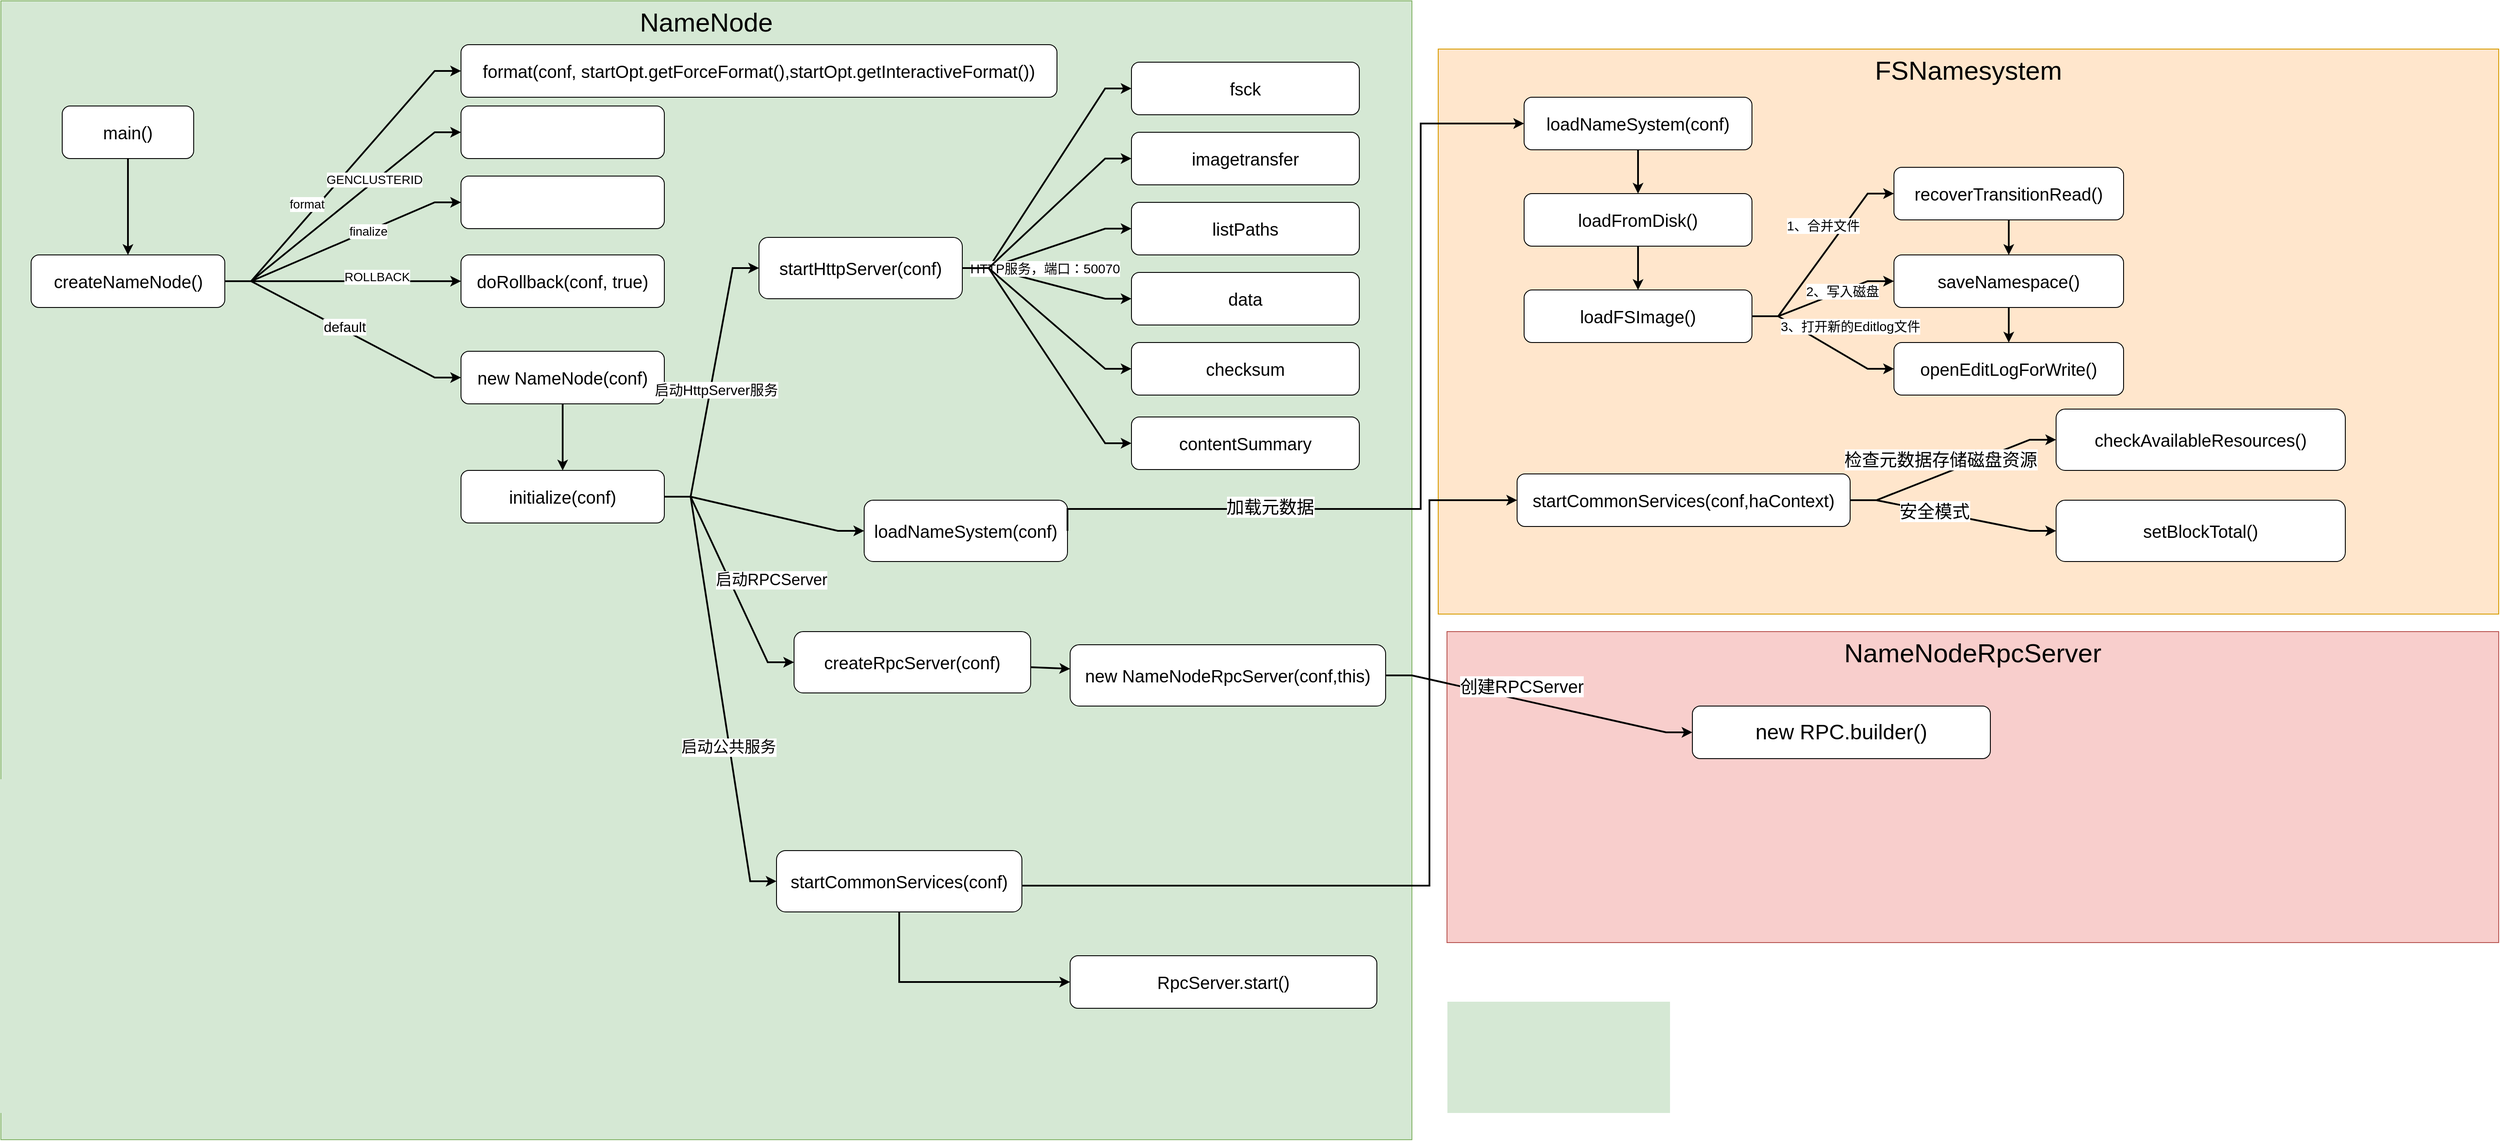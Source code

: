 <mxfile version="20.5.3" type="github" pages="8">
  <diagram id="xljxgBAA948Y7_NDT7y9" name="NameNode启动">
    <mxGraphModel dx="1038" dy="1784" grid="1" gridSize="10" guides="1" tooltips="1" connect="1" arrows="1" fold="1" page="1" pageScale="1" pageWidth="827" pageHeight="1169" math="0" shadow="0">
      <root>
        <mxCell id="0" />
        <mxCell id="1" parent="0" />
        <mxCell id="IWX_TBx0upN0qYrfrZli-1" value="NameNodeRpcServer" style="rounded=0;whiteSpace=wrap;html=1;fontSize=30;fillColor=#f8cecc;strokeColor=#b85450;verticalAlign=top;" parent="1" vertex="1">
          <mxGeometry x="1695" y="-400" width="1200" height="355" as="geometry" />
        </mxCell>
        <mxCell id="IWX_TBx0upN0qYrfrZli-2" value="NameNode" style="rounded=0;whiteSpace=wrap;html=1;fontSize=30;fillColor=#d5e8d4;strokeColor=#82b366;verticalAlign=top;" parent="1" vertex="1">
          <mxGeometry x="45" y="-1120" width="1610" height="1300" as="geometry" />
        </mxCell>
        <mxCell id="IWX_TBx0upN0qYrfrZli-3" style="edgeStyle=none;rounded=0;orthogonalLoop=1;jettySize=auto;html=1;fontSize=20;entryX=0.5;entryY=0;entryDx=0;entryDy=0;strokeWidth=2;" parent="1" source="IWX_TBx0upN0qYrfrZli-4" target="IWX_TBx0upN0qYrfrZli-12" edge="1">
          <mxGeometry relative="1" as="geometry">
            <Array as="points" />
          </mxGeometry>
        </mxCell>
        <mxCell id="IWX_TBx0upN0qYrfrZli-4" value="main()" style="rounded=1;whiteSpace=wrap;html=1;fontSize=20;" parent="1" vertex="1">
          <mxGeometry x="115" y="-1000" width="150" height="60" as="geometry" />
        </mxCell>
        <mxCell id="IWX_TBx0upN0qYrfrZli-5" style="edgeStyle=entityRelationEdgeStyle;rounded=0;orthogonalLoop=1;jettySize=auto;html=1;exitX=1;exitY=0.5;exitDx=0;exitDy=0;fontSize=20;strokeWidth=2;entryX=0;entryY=0.5;entryDx=0;entryDy=0;" parent="1" source="IWX_TBx0upN0qYrfrZli-12" target="IWX_TBx0upN0qYrfrZli-13" edge="1">
          <mxGeometry relative="1" as="geometry" />
        </mxCell>
        <mxCell id="IWX_TBx0upN0qYrfrZli-6" value="format" style="edgeLabel;html=1;align=center;verticalAlign=middle;resizable=0;points=[];fontSize=14;" parent="IWX_TBx0upN0qYrfrZli-5" vertex="1" connectable="0">
          <mxGeometry x="-0.449" y="4" relative="1" as="geometry">
            <mxPoint x="17" y="-29" as="offset" />
          </mxGeometry>
        </mxCell>
        <mxCell id="IWX_TBx0upN0qYrfrZli-7" style="edgeStyle=entityRelationEdgeStyle;rounded=0;orthogonalLoop=1;jettySize=auto;html=1;exitX=1;exitY=0.5;exitDx=0;exitDy=0;entryX=0;entryY=0.5;entryDx=0;entryDy=0;fontSize=20;strokeWidth=2;" parent="1" source="IWX_TBx0upN0qYrfrZli-12" target="IWX_TBx0upN0qYrfrZli-17" edge="1">
          <mxGeometry relative="1" as="geometry" />
        </mxCell>
        <mxCell id="IWX_TBx0upN0qYrfrZli-8" value="default" style="edgeLabel;html=1;align=center;verticalAlign=middle;resizable=0;points=[];fontSize=16;" parent="IWX_TBx0upN0qYrfrZli-7" vertex="1" connectable="0">
          <mxGeometry x="-0.003" y="3" relative="1" as="geometry">
            <mxPoint as="offset" />
          </mxGeometry>
        </mxCell>
        <mxCell id="IWX_TBx0upN0qYrfrZli-9" style="edgeStyle=entityRelationEdgeStyle;rounded=0;orthogonalLoop=1;jettySize=auto;html=1;shadow=0;fontSize=20;strokeWidth=2;" parent="1" source="IWX_TBx0upN0qYrfrZli-12" target="IWX_TBx0upN0qYrfrZli-14" edge="1">
          <mxGeometry relative="1" as="geometry" />
        </mxCell>
        <mxCell id="ckDPEvMbsLw15Y4IFopy-1" value="GENCLUSTERID" style="edgeLabel;html=1;align=center;verticalAlign=middle;resizable=0;points=[];fontSize=14;" parent="IWX_TBx0upN0qYrfrZli-9" vertex="1" connectable="0">
          <mxGeometry x="0.288" y="2" relative="1" as="geometry">
            <mxPoint as="offset" />
          </mxGeometry>
        </mxCell>
        <mxCell id="IWX_TBx0upN0qYrfrZli-10" style="edgeStyle=entityRelationEdgeStyle;rounded=0;orthogonalLoop=1;jettySize=auto;html=1;shadow=0;fontSize=20;strokeWidth=2;" parent="1" source="IWX_TBx0upN0qYrfrZli-12" target="IWX_TBx0upN0qYrfrZli-15" edge="1">
          <mxGeometry relative="1" as="geometry" />
        </mxCell>
        <mxCell id="ckDPEvMbsLw15Y4IFopy-2" value="finalize" style="edgeLabel;html=1;align=center;verticalAlign=middle;resizable=0;points=[];fontSize=14;" parent="IWX_TBx0upN0qYrfrZli-10" vertex="1" connectable="0">
          <mxGeometry x="0.212" relative="1" as="geometry">
            <mxPoint as="offset" />
          </mxGeometry>
        </mxCell>
        <mxCell id="IWX_TBx0upN0qYrfrZli-11" style="edgeStyle=entityRelationEdgeStyle;rounded=0;orthogonalLoop=1;jettySize=auto;html=1;entryX=0;entryY=0.5;entryDx=0;entryDy=0;shadow=0;fontSize=20;strokeWidth=2;" parent="1" source="IWX_TBx0upN0qYrfrZli-12" target="IWX_TBx0upN0qYrfrZli-66" edge="1">
          <mxGeometry relative="1" as="geometry" />
        </mxCell>
        <mxCell id="ckDPEvMbsLw15Y4IFopy-3" value="ROLLBACK" style="edgeLabel;html=1;align=center;verticalAlign=middle;resizable=0;points=[];fontSize=14;" parent="IWX_TBx0upN0qYrfrZli-11" vertex="1" connectable="0">
          <mxGeometry x="0.283" y="5" relative="1" as="geometry">
            <mxPoint as="offset" />
          </mxGeometry>
        </mxCell>
        <mxCell id="IWX_TBx0upN0qYrfrZli-12" value="createNameNode()" style="rounded=1;whiteSpace=wrap;html=1;fontSize=20;" parent="1" vertex="1">
          <mxGeometry x="79.5" y="-830" width="221" height="60" as="geometry" />
        </mxCell>
        <mxCell id="IWX_TBx0upN0qYrfrZli-13" value="format(conf, startOpt.getForceFormat(),startOpt.getInteractiveFormat())" style="rounded=1;whiteSpace=wrap;html=1;fontSize=20;" parent="1" vertex="1">
          <mxGeometry x="570" y="-1070" width="680" height="60" as="geometry" />
        </mxCell>
        <mxCell id="IWX_TBx0upN0qYrfrZli-14" value="" style="rounded=1;whiteSpace=wrap;html=1;fontSize=20;" parent="1" vertex="1">
          <mxGeometry x="570" y="-1000" width="232" height="60" as="geometry" />
        </mxCell>
        <mxCell id="IWX_TBx0upN0qYrfrZli-15" value="" style="rounded=1;whiteSpace=wrap;html=1;fontSize=20;" parent="1" vertex="1">
          <mxGeometry x="570" y="-920" width="232" height="60" as="geometry" />
        </mxCell>
        <mxCell id="IWX_TBx0upN0qYrfrZli-16" value="" style="edgeStyle=none;rounded=0;orthogonalLoop=1;jettySize=auto;html=1;fontSize=20;strokeWidth=2;" parent="1" source="IWX_TBx0upN0qYrfrZli-17" target="IWX_TBx0upN0qYrfrZli-25" edge="1">
          <mxGeometry relative="1" as="geometry" />
        </mxCell>
        <mxCell id="IWX_TBx0upN0qYrfrZli-17" value="new NameNode(conf)" style="rounded=1;whiteSpace=wrap;html=1;fontSize=20;" parent="1" vertex="1">
          <mxGeometry x="570" y="-720" width="232" height="60" as="geometry" />
        </mxCell>
        <mxCell id="IWX_TBx0upN0qYrfrZli-18" style="edgeStyle=entityRelationEdgeStyle;rounded=0;orthogonalLoop=1;jettySize=auto;html=1;exitX=1;exitY=0.5;exitDx=0;exitDy=0;fontSize=20;strokeWidth=2;entryX=0;entryY=0.5;entryDx=0;entryDy=0;" parent="1" source="IWX_TBx0upN0qYrfrZli-25" target="IWX_TBx0upN0qYrfrZli-33" edge="1">
          <mxGeometry relative="1" as="geometry" />
        </mxCell>
        <mxCell id="IWX_TBx0upN0qYrfrZli-19" value="启动HttpServer服务" style="edgeLabel;html=1;align=center;verticalAlign=middle;resizable=0;points=[];fontSize=16;" parent="IWX_TBx0upN0qYrfrZli-18" vertex="1" connectable="0">
          <mxGeometry x="-0.251" y="-2" relative="1" as="geometry">
            <mxPoint x="10" y="-32" as="offset" />
          </mxGeometry>
        </mxCell>
        <mxCell id="IWX_TBx0upN0qYrfrZli-20" style="edgeStyle=entityRelationEdgeStyle;rounded=0;orthogonalLoop=1;jettySize=auto;html=1;entryX=0;entryY=0.5;entryDx=0;entryDy=0;shadow=0;fontSize=20;strokeWidth=2;" parent="1" source="IWX_TBx0upN0qYrfrZli-25" target="IWX_TBx0upN0qYrfrZli-37" edge="1">
          <mxGeometry relative="1" as="geometry" />
        </mxCell>
        <mxCell id="IWX_TBx0upN0qYrfrZli-21" style="edgeStyle=entityRelationEdgeStyle;rounded=0;orthogonalLoop=1;jettySize=auto;html=1;shadow=0;fontSize=20;strokeWidth=2;" parent="1" source="IWX_TBx0upN0qYrfrZli-25" target="IWX_TBx0upN0qYrfrZli-40" edge="1">
          <mxGeometry relative="1" as="geometry" />
        </mxCell>
        <mxCell id="IWX_TBx0upN0qYrfrZli-22" value="启动RPCServer" style="edgeLabel;html=1;align=center;verticalAlign=middle;resizable=0;points=[];fontSize=18;" parent="IWX_TBx0upN0qYrfrZli-21" vertex="1" connectable="0">
          <mxGeometry x="0.083" y="3" relative="1" as="geometry">
            <mxPoint x="40" y="-9" as="offset" />
          </mxGeometry>
        </mxCell>
        <mxCell id="IWX_TBx0upN0qYrfrZli-23" style="edgeStyle=entityRelationEdgeStyle;rounded=0;orthogonalLoop=1;jettySize=auto;html=1;entryX=0;entryY=0.5;entryDx=0;entryDy=0;shadow=0;fontSize=20;strokeWidth=2;" parent="1" source="IWX_TBx0upN0qYrfrZli-25" target="IWX_TBx0upN0qYrfrZli-69" edge="1">
          <mxGeometry relative="1" as="geometry" />
        </mxCell>
        <mxCell id="IWX_TBx0upN0qYrfrZli-24" value="启动公共服务" style="edgeLabel;html=1;align=center;verticalAlign=middle;resizable=0;points=[];fontSize=18;" parent="IWX_TBx0upN0qYrfrZli-23" vertex="1" connectable="0">
          <mxGeometry x="0.264" y="-1" relative="1" as="geometry">
            <mxPoint as="offset" />
          </mxGeometry>
        </mxCell>
        <mxCell id="IWX_TBx0upN0qYrfrZli-25" value="initialize(conf)" style="rounded=1;whiteSpace=wrap;html=1;fontSize=20;" parent="1" vertex="1">
          <mxGeometry x="570" y="-584" width="232" height="60" as="geometry" />
        </mxCell>
        <mxCell id="IWX_TBx0upN0qYrfrZli-26" style="edgeStyle=entityRelationEdgeStyle;rounded=0;orthogonalLoop=1;jettySize=auto;html=1;exitX=1;exitY=0.5;exitDx=0;exitDy=0;fontSize=15;strokeWidth=2;" parent="1" source="IWX_TBx0upN0qYrfrZli-33" target="IWX_TBx0upN0qYrfrZli-34" edge="1">
          <mxGeometry relative="1" as="geometry" />
        </mxCell>
        <mxCell id="IWX_TBx0upN0qYrfrZli-27" style="edgeStyle=entityRelationEdgeStyle;rounded=0;orthogonalLoop=1;jettySize=auto;html=1;fontSize=15;strokeWidth=2;" parent="1" source="IWX_TBx0upN0qYrfrZli-33" target="IWX_TBx0upN0qYrfrZli-35" edge="1">
          <mxGeometry relative="1" as="geometry" />
        </mxCell>
        <mxCell id="IWX_TBx0upN0qYrfrZli-28" style="edgeStyle=entityRelationEdgeStyle;rounded=0;orthogonalLoop=1;jettySize=auto;html=1;fontSize=15;strokeWidth=2;" parent="1" source="IWX_TBx0upN0qYrfrZli-33" target="IWX_TBx0upN0qYrfrZli-36" edge="1">
          <mxGeometry relative="1" as="geometry" />
        </mxCell>
        <mxCell id="IWX_TBx0upN0qYrfrZli-29" value="HTTP服务，端口：50070" style="edgeLabel;html=1;align=center;verticalAlign=middle;resizable=0;points=[];fontSize=15;" parent="IWX_TBx0upN0qYrfrZli-28" vertex="1" connectable="0">
          <mxGeometry x="-0.853" y="-3" relative="1" as="geometry">
            <mxPoint x="79" y="-3" as="offset" />
          </mxGeometry>
        </mxCell>
        <mxCell id="IWX_TBx0upN0qYrfrZli-30" style="edgeStyle=entityRelationEdgeStyle;rounded=0;orthogonalLoop=1;jettySize=auto;html=1;entryX=0;entryY=0.5;entryDx=0;entryDy=0;shadow=0;fontSize=20;strokeWidth=2;" parent="1" source="IWX_TBx0upN0qYrfrZli-33" target="IWX_TBx0upN0qYrfrZli-52" edge="1">
          <mxGeometry relative="1" as="geometry" />
        </mxCell>
        <mxCell id="IWX_TBx0upN0qYrfrZli-31" style="edgeStyle=entityRelationEdgeStyle;rounded=0;orthogonalLoop=1;jettySize=auto;html=1;entryX=0;entryY=0.5;entryDx=0;entryDy=0;shadow=0;fontSize=20;strokeWidth=2;" parent="1" source="IWX_TBx0upN0qYrfrZli-33" target="IWX_TBx0upN0qYrfrZli-65" edge="1">
          <mxGeometry relative="1" as="geometry" />
        </mxCell>
        <mxCell id="IWX_TBx0upN0qYrfrZli-32" style="edgeStyle=entityRelationEdgeStyle;rounded=0;orthogonalLoop=1;jettySize=auto;html=1;entryX=0;entryY=0.5;entryDx=0;entryDy=0;shadow=0;fontSize=20;strokeWidth=2;" parent="1" source="IWX_TBx0upN0qYrfrZli-33" target="IWX_TBx0upN0qYrfrZli-64" edge="1">
          <mxGeometry relative="1" as="geometry" />
        </mxCell>
        <mxCell id="IWX_TBx0upN0qYrfrZli-33" value="startHttpServer(conf)" style="rounded=1;whiteSpace=wrap;html=1;fontSize=20;" parent="1" vertex="1">
          <mxGeometry x="910" y="-850" width="232" height="70" as="geometry" />
        </mxCell>
        <mxCell id="IWX_TBx0upN0qYrfrZli-34" value="fsck" style="rounded=1;whiteSpace=wrap;html=1;fontSize=20;" parent="1" vertex="1">
          <mxGeometry x="1335" y="-1050" width="260" height="60" as="geometry" />
        </mxCell>
        <mxCell id="IWX_TBx0upN0qYrfrZli-35" value="listPaths" style="rounded=1;whiteSpace=wrap;html=1;fontSize=20;" parent="1" vertex="1">
          <mxGeometry x="1335" y="-890" width="260" height="60" as="geometry" />
        </mxCell>
        <mxCell id="IWX_TBx0upN0qYrfrZli-36" value="data" style="rounded=1;whiteSpace=wrap;html=1;fontSize=20;" parent="1" vertex="1">
          <mxGeometry x="1335" y="-810" width="260" height="60" as="geometry" />
        </mxCell>
        <mxCell id="IWX_TBx0upN0qYrfrZli-37" value="loadNameSystem(conf)" style="rounded=1;whiteSpace=wrap;html=1;fontSize=20;" parent="1" vertex="1">
          <mxGeometry x="1030" y="-550" width="232" height="70" as="geometry" />
        </mxCell>
        <mxCell id="IWX_TBx0upN0qYrfrZli-38" value="FSNamesystem" style="rounded=0;whiteSpace=wrap;html=1;fontSize=30;fillColor=#ffe6cc;strokeColor=#d79b00;verticalAlign=top;fontStyle=0" parent="1" vertex="1">
          <mxGeometry x="1685" y="-1065" width="1210" height="645" as="geometry" />
        </mxCell>
        <mxCell id="IWX_TBx0upN0qYrfrZli-39" style="edgeStyle=none;rounded=0;orthogonalLoop=1;jettySize=auto;html=1;shadow=0;fontSize=15;strokeWidth=2;" parent="1" source="IWX_TBx0upN0qYrfrZli-40" target="IWX_TBx0upN0qYrfrZli-62" edge="1">
          <mxGeometry relative="1" as="geometry" />
        </mxCell>
        <mxCell id="IWX_TBx0upN0qYrfrZli-40" value="createRpcServer(conf)" style="rounded=1;whiteSpace=wrap;html=1;fontSize=20;" parent="1" vertex="1">
          <mxGeometry x="950" y="-400" width="270" height="70" as="geometry" />
        </mxCell>
        <mxCell id="IWX_TBx0upN0qYrfrZli-41" style="rounded=0;orthogonalLoop=1;jettySize=auto;html=1;entryX=0.5;entryY=0;entryDx=0;entryDy=0;fontSize=20;strokeWidth=2;" parent="1" source="IWX_TBx0upN0qYrfrZli-42" target="IWX_TBx0upN0qYrfrZli-49" edge="1">
          <mxGeometry relative="1" as="geometry" />
        </mxCell>
        <mxCell id="IWX_TBx0upN0qYrfrZli-42" value="loadFromDisk()" style="rounded=1;whiteSpace=wrap;html=1;fontSize=20;" parent="1" vertex="1">
          <mxGeometry x="1783" y="-900" width="260" height="60" as="geometry" />
        </mxCell>
        <mxCell id="IWX_TBx0upN0qYrfrZli-43" style="edgeStyle=entityRelationEdgeStyle;rounded=0;orthogonalLoop=1;jettySize=auto;html=1;entryX=0;entryY=0.5;entryDx=0;entryDy=0;shadow=0;fontSize=20;strokeWidth=2;" parent="1" source="IWX_TBx0upN0qYrfrZli-49" target="IWX_TBx0upN0qYrfrZli-54" edge="1">
          <mxGeometry relative="1" as="geometry" />
        </mxCell>
        <mxCell id="IWX_TBx0upN0qYrfrZli-44" value="1、合并文件" style="edgeLabel;html=1;align=center;verticalAlign=middle;resizable=0;points=[];fontSize=15;" parent="IWX_TBx0upN0qYrfrZli-43" vertex="1" connectable="0">
          <mxGeometry x="-0.067" y="-2" relative="1" as="geometry">
            <mxPoint x="3" y="-42" as="offset" />
          </mxGeometry>
        </mxCell>
        <mxCell id="IWX_TBx0upN0qYrfrZli-45" style="edgeStyle=entityRelationEdgeStyle;rounded=0;orthogonalLoop=1;jettySize=auto;html=1;entryX=0;entryY=0.5;entryDx=0;entryDy=0;shadow=0;fontSize=20;strokeWidth=2;" parent="1" source="IWX_TBx0upN0qYrfrZli-49" target="IWX_TBx0upN0qYrfrZli-56" edge="1">
          <mxGeometry relative="1" as="geometry" />
        </mxCell>
        <mxCell id="IWX_TBx0upN0qYrfrZli-46" value="2、写入磁盘" style="edgeLabel;html=1;align=center;verticalAlign=middle;resizable=0;points=[];fontSize=15;" parent="IWX_TBx0upN0qYrfrZli-45" vertex="1" connectable="0">
          <mxGeometry x="0.051" y="1" relative="1" as="geometry">
            <mxPoint x="18" y="-7" as="offset" />
          </mxGeometry>
        </mxCell>
        <mxCell id="IWX_TBx0upN0qYrfrZli-47" style="edgeStyle=entityRelationEdgeStyle;rounded=0;orthogonalLoop=1;jettySize=auto;html=1;shadow=0;fontSize=20;strokeWidth=2;" parent="1" source="IWX_TBx0upN0qYrfrZli-49" target="IWX_TBx0upN0qYrfrZli-57" edge="1">
          <mxGeometry relative="1" as="geometry" />
        </mxCell>
        <mxCell id="IWX_TBx0upN0qYrfrZli-48" value="3、打开新的Editlog文件" style="edgeLabel;html=1;align=center;verticalAlign=middle;resizable=0;points=[];fontSize=15;" parent="IWX_TBx0upN0qYrfrZli-47" vertex="1" connectable="0">
          <mxGeometry x="-0.029" y="-1" relative="1" as="geometry">
            <mxPoint x="34" y="-19" as="offset" />
          </mxGeometry>
        </mxCell>
        <mxCell id="IWX_TBx0upN0qYrfrZli-49" value="loadFSImage()" style="rounded=1;whiteSpace=wrap;html=1;fontSize=20;" parent="1" vertex="1">
          <mxGeometry x="1783" y="-790" width="260" height="60" as="geometry" />
        </mxCell>
        <mxCell id="IWX_TBx0upN0qYrfrZli-50" style="edgeStyle=orthogonalEdgeStyle;rounded=0;orthogonalLoop=1;jettySize=auto;html=1;entryX=0;entryY=0.5;entryDx=0;entryDy=0;fontSize=20;strokeWidth=2;shadow=0;exitX=1;exitY=0.5;exitDx=0;exitDy=0;" parent="1" source="IWX_TBx0upN0qYrfrZli-37" target="IWX_TBx0upN0qYrfrZli-59" edge="1">
          <mxGeometry relative="1" as="geometry">
            <Array as="points">
              <mxPoint x="1665" y="-540" />
              <mxPoint x="1665" y="-980" />
            </Array>
          </mxGeometry>
        </mxCell>
        <mxCell id="IWX_TBx0upN0qYrfrZli-51" value="加载元数据" style="edgeLabel;html=1;align=center;verticalAlign=middle;resizable=0;points=[];fontSize=20;" parent="IWX_TBx0upN0qYrfrZli-50" vertex="1" connectable="0">
          <mxGeometry x="-0.482" y="-5" relative="1" as="geometry">
            <mxPoint y="-8" as="offset" />
          </mxGeometry>
        </mxCell>
        <mxCell id="IWX_TBx0upN0qYrfrZli-52" value="checksum" style="rounded=1;whiteSpace=wrap;html=1;fontSize=20;" parent="1" vertex="1">
          <mxGeometry x="1335" y="-730" width="260" height="60" as="geometry" />
        </mxCell>
        <mxCell id="IWX_TBx0upN0qYrfrZli-53" style="edgeStyle=none;rounded=0;orthogonalLoop=1;jettySize=auto;html=1;shadow=0;fontSize=20;strokeWidth=2;" parent="1" source="IWX_TBx0upN0qYrfrZli-54" target="IWX_TBx0upN0qYrfrZli-56" edge="1">
          <mxGeometry relative="1" as="geometry" />
        </mxCell>
        <mxCell id="IWX_TBx0upN0qYrfrZli-54" value="recoverTransitionRead()" style="rounded=1;whiteSpace=wrap;html=1;fontSize=20;" parent="1" vertex="1">
          <mxGeometry x="2205" y="-930" width="262" height="60" as="geometry" />
        </mxCell>
        <mxCell id="IWX_TBx0upN0qYrfrZli-55" value="" style="edgeStyle=none;rounded=0;orthogonalLoop=1;jettySize=auto;html=1;shadow=0;fontSize=20;strokeWidth=2;" parent="1" source="IWX_TBx0upN0qYrfrZli-56" target="IWX_TBx0upN0qYrfrZli-57" edge="1">
          <mxGeometry relative="1" as="geometry" />
        </mxCell>
        <mxCell id="IWX_TBx0upN0qYrfrZli-56" value="saveNamespace()" style="rounded=1;whiteSpace=wrap;html=1;fontSize=20;" parent="1" vertex="1">
          <mxGeometry x="2205" y="-830" width="262" height="60" as="geometry" />
        </mxCell>
        <mxCell id="IWX_TBx0upN0qYrfrZli-57" value="openEditLogForWrite()" style="rounded=1;whiteSpace=wrap;html=1;fontSize=20;" parent="1" vertex="1">
          <mxGeometry x="2205" y="-730" width="262" height="60" as="geometry" />
        </mxCell>
        <mxCell id="IWX_TBx0upN0qYrfrZli-58" style="edgeStyle=none;rounded=0;orthogonalLoop=1;jettySize=auto;html=1;shadow=0;fontSize=15;strokeWidth=2;" parent="1" source="IWX_TBx0upN0qYrfrZli-59" target="IWX_TBx0upN0qYrfrZli-42" edge="1">
          <mxGeometry relative="1" as="geometry" />
        </mxCell>
        <mxCell id="IWX_TBx0upN0qYrfrZli-59" value="loadNameSystem(conf)" style="rounded=1;whiteSpace=wrap;html=1;fontSize=20;" parent="1" vertex="1">
          <mxGeometry x="1783" y="-1010" width="260" height="60" as="geometry" />
        </mxCell>
        <mxCell id="IWX_TBx0upN0qYrfrZli-60" style="edgeStyle=entityRelationEdgeStyle;rounded=0;orthogonalLoop=1;jettySize=auto;html=1;entryX=0;entryY=0.5;entryDx=0;entryDy=0;shadow=0;fontSize=24;strokeWidth=2;" parent="1" source="IWX_TBx0upN0qYrfrZli-62" target="IWX_TBx0upN0qYrfrZli-63" edge="1">
          <mxGeometry relative="1" as="geometry" />
        </mxCell>
        <mxCell id="IWX_TBx0upN0qYrfrZli-61" value="创建RPCServer" style="edgeLabel;html=1;align=center;verticalAlign=middle;resizable=0;points=[];fontSize=20;" parent="IWX_TBx0upN0qYrfrZli-60" vertex="1" connectable="0">
          <mxGeometry x="-0.57" y="1" relative="1" as="geometry">
            <mxPoint x="79" y="2" as="offset" />
          </mxGeometry>
        </mxCell>
        <mxCell id="IWX_TBx0upN0qYrfrZli-62" value="new NameNodeRpcServer(conf,this)" style="rounded=1;whiteSpace=wrap;html=1;fontSize=20;" parent="1" vertex="1">
          <mxGeometry x="1265" y="-385" width="360" height="70" as="geometry" />
        </mxCell>
        <mxCell id="IWX_TBx0upN0qYrfrZli-63" value="new RPC.builder()" style="rounded=1;whiteSpace=wrap;html=1;fontSize=24;" parent="1" vertex="1">
          <mxGeometry x="1975" y="-315" width="340" height="60" as="geometry" />
        </mxCell>
        <mxCell id="IWX_TBx0upN0qYrfrZli-64" value="imagetransfer" style="rounded=1;whiteSpace=wrap;html=1;fontSize=20;" parent="1" vertex="1">
          <mxGeometry x="1335" y="-970" width="260" height="60" as="geometry" />
        </mxCell>
        <mxCell id="IWX_TBx0upN0qYrfrZli-65" value="contentSummary" style="rounded=1;whiteSpace=wrap;html=1;fontSize=20;" parent="1" vertex="1">
          <mxGeometry x="1335" y="-645" width="260" height="60" as="geometry" />
        </mxCell>
        <mxCell id="IWX_TBx0upN0qYrfrZli-66" value="doRollback(conf, true)" style="rounded=1;whiteSpace=wrap;html=1;fontSize=20;" parent="1" vertex="1">
          <mxGeometry x="570" y="-830" width="232" height="60" as="geometry" />
        </mxCell>
        <mxCell id="IWX_TBx0upN0qYrfrZli-67" style="edgeStyle=orthogonalEdgeStyle;rounded=0;orthogonalLoop=1;jettySize=auto;html=1;entryX=0;entryY=0.5;entryDx=0;entryDy=0;shadow=0;fontSize=20;strokeWidth=2;exitX=1;exitY=0.571;exitDx=0;exitDy=0;exitPerimeter=0;" parent="1" source="IWX_TBx0upN0qYrfrZli-69" target="IWX_TBx0upN0qYrfrZli-74" edge="1">
          <mxGeometry relative="1" as="geometry">
            <Array as="points">
              <mxPoint x="1675" y="-110" />
              <mxPoint x="1675" y="-550" />
            </Array>
          </mxGeometry>
        </mxCell>
        <mxCell id="IWX_TBx0upN0qYrfrZli-68" style="edgeStyle=orthogonalEdgeStyle;rounded=0;orthogonalLoop=1;jettySize=auto;html=1;entryX=0;entryY=0.5;entryDx=0;entryDy=0;shadow=0;fontSize=20;strokeWidth=2;exitX=0.5;exitY=1;exitDx=0;exitDy=0;" parent="1" source="IWX_TBx0upN0qYrfrZli-69" target="IWX_TBx0upN0qYrfrZli-75" edge="1">
          <mxGeometry relative="1" as="geometry" />
        </mxCell>
        <mxCell id="IWX_TBx0upN0qYrfrZli-69" value="startCommonServices(conf)" style="rounded=1;whiteSpace=wrap;html=1;fontSize=20;" parent="1" vertex="1">
          <mxGeometry x="930" y="-150" width="280" height="70" as="geometry" />
        </mxCell>
        <mxCell id="IWX_TBx0upN0qYrfrZli-70" style="rounded=0;orthogonalLoop=1;jettySize=auto;html=1;entryX=0;entryY=0.5;entryDx=0;entryDy=0;shadow=0;fontSize=20;strokeWidth=2;edgeStyle=entityRelationEdgeStyle;" parent="1" source="IWX_TBx0upN0qYrfrZli-74" target="IWX_TBx0upN0qYrfrZli-76" edge="1">
          <mxGeometry relative="1" as="geometry" />
        </mxCell>
        <mxCell id="IWX_TBx0upN0qYrfrZli-71" value="检查元数据存储磁盘资源" style="edgeLabel;html=1;align=center;verticalAlign=middle;resizable=0;points=[];fontSize=20;" parent="IWX_TBx0upN0qYrfrZli-70" vertex="1" connectable="0">
          <mxGeometry x="-0.117" y="2" relative="1" as="geometry">
            <mxPoint y="-16" as="offset" />
          </mxGeometry>
        </mxCell>
        <mxCell id="IWX_TBx0upN0qYrfrZli-72" style="edgeStyle=entityRelationEdgeStyle;rounded=0;orthogonalLoop=1;jettySize=auto;html=1;entryX=0;entryY=0.5;entryDx=0;entryDy=0;shadow=0;fontSize=30;strokeWidth=2;" parent="1" source="IWX_TBx0upN0qYrfrZli-74" target="IWX_TBx0upN0qYrfrZli-77" edge="1">
          <mxGeometry relative="1" as="geometry" />
        </mxCell>
        <mxCell id="IWX_TBx0upN0qYrfrZli-73" value="安全模式" style="edgeLabel;html=1;align=center;verticalAlign=middle;resizable=0;points=[];fontSize=20;" parent="IWX_TBx0upN0qYrfrZli-72" vertex="1" connectable="0">
          <mxGeometry x="-0.186" y="1" relative="1" as="geometry">
            <mxPoint as="offset" />
          </mxGeometry>
        </mxCell>
        <mxCell id="IWX_TBx0upN0qYrfrZli-74" value="startCommonServices(conf,haContext)" style="rounded=1;whiteSpace=wrap;html=1;fontSize=20;" parent="1" vertex="1">
          <mxGeometry x="1775" y="-580" width="380" height="60" as="geometry" />
        </mxCell>
        <mxCell id="IWX_TBx0upN0qYrfrZli-75" value="RpcServer.start()" style="rounded=1;whiteSpace=wrap;html=1;fontSize=20;" parent="1" vertex="1">
          <mxGeometry x="1265" y="-30" width="350" height="60" as="geometry" />
        </mxCell>
        <mxCell id="IWX_TBx0upN0qYrfrZli-76" value="checkAvailableResources()" style="rounded=1;whiteSpace=wrap;html=1;fontSize=20;" parent="1" vertex="1">
          <mxGeometry x="2390" y="-654" width="330" height="70" as="geometry" />
        </mxCell>
        <mxCell id="IWX_TBx0upN0qYrfrZli-77" value="setBlockTotal()" style="rounded=1;whiteSpace=wrap;html=1;fontSize=20;" parent="1" vertex="1">
          <mxGeometry x="2390" y="-550" width="330" height="70" as="geometry" />
        </mxCell>
      </root>
    </mxGraphModel>
  </diagram>
  <diagram id="lAbUES1ijesJqw5qkLP5" name="DataNode启动">
    <mxGraphModel dx="1038" dy="615" grid="1" gridSize="10" guides="1" tooltips="1" connect="1" arrows="1" fold="1" page="1" pageScale="1" pageWidth="827" pageHeight="1169" math="0" shadow="0">
      <root>
        <mxCell id="rC5nzko70Q0iTBSzShL7-0" />
        <mxCell id="rC5nzko70Q0iTBSzShL7-1" parent="rC5nzko70Q0iTBSzShL7-0" />
        <mxCell id="rC5nzko70Q0iTBSzShL7-2" value="DataNode" style="rounded=0;whiteSpace=wrap;html=1;fontSize=30;fillColor=#d5e8d4;strokeColor=#82b366;verticalAlign=top;" parent="rC5nzko70Q0iTBSzShL7-1" vertex="1">
          <mxGeometry x="30" y="30" width="1590" height="1310" as="geometry" />
        </mxCell>
        <mxCell id="rC5nzko70Q0iTBSzShL7-3" style="rounded=0;orthogonalLoop=1;jettySize=auto;html=1;entryX=0.5;entryY=0;entryDx=0;entryDy=0;shadow=0;fontSize=20;strokeWidth=2;" parent="rC5nzko70Q0iTBSzShL7-1" source="rC5nzko70Q0iTBSzShL7-4" target="rC5nzko70Q0iTBSzShL7-6" edge="1">
          <mxGeometry relative="1" as="geometry" />
        </mxCell>
        <mxCell id="rC5nzko70Q0iTBSzShL7-4" value="main()" style="rounded=1;whiteSpace=wrap;html=1;fontSize=20;" parent="rC5nzko70Q0iTBSzShL7-1" vertex="1">
          <mxGeometry x="180" y="100" width="230" height="60" as="geometry" />
        </mxCell>
        <mxCell id="rC5nzko70Q0iTBSzShL7-5" style="edgeStyle=none;rounded=0;orthogonalLoop=1;jettySize=auto;html=1;entryX=0.5;entryY=0;entryDx=0;entryDy=0;shadow=0;fontSize=20;strokeWidth=2;" parent="rC5nzko70Q0iTBSzShL7-1" source="rC5nzko70Q0iTBSzShL7-6" target="rC5nzko70Q0iTBSzShL7-8" edge="1">
          <mxGeometry relative="1" as="geometry" />
        </mxCell>
        <mxCell id="rC5nzko70Q0iTBSzShL7-6" value="secureMain(args,null)" style="rounded=1;whiteSpace=wrap;html=1;fontSize=20;" parent="rC5nzko70Q0iTBSzShL7-1" vertex="1">
          <mxGeometry x="180" y="210" width="230" height="60" as="geometry" />
        </mxCell>
        <mxCell id="rC5nzko70Q0iTBSzShL7-7" style="edgeStyle=none;rounded=0;orthogonalLoop=1;jettySize=auto;html=1;entryX=0.5;entryY=0;entryDx=0;entryDy=0;shadow=0;fontSize=20;strokeWidth=2;" parent="rC5nzko70Q0iTBSzShL7-1" source="rC5nzko70Q0iTBSzShL7-8" target="rC5nzko70Q0iTBSzShL7-10" edge="1">
          <mxGeometry relative="1" as="geometry" />
        </mxCell>
        <mxCell id="rC5nzko70Q0iTBSzShL7-8" value="createDataNode(arg,null,resouces)" style="rounded=1;whiteSpace=wrap;html=1;fontSize=20;" parent="rC5nzko70Q0iTBSzShL7-1" vertex="1">
          <mxGeometry x="115" y="330" width="360" height="60" as="geometry" />
        </mxCell>
        <mxCell id="rC5nzko70Q0iTBSzShL7-9" style="edgeStyle=none;rounded=0;orthogonalLoop=1;jettySize=auto;html=1;entryX=0.5;entryY=0;entryDx=0;entryDy=0;shadow=0;fontSize=20;strokeWidth=2;" parent="rC5nzko70Q0iTBSzShL7-1" source="rC5nzko70Q0iTBSzShL7-10" target="rC5nzko70Q0iTBSzShL7-12" edge="1">
          <mxGeometry relative="1" as="geometry" />
        </mxCell>
        <mxCell id="rC5nzko70Q0iTBSzShL7-10" value="instantiateDataNode(arg,null,resouces)" style="rounded=1;whiteSpace=wrap;html=1;fontSize=20;" parent="rC5nzko70Q0iTBSzShL7-1" vertex="1">
          <mxGeometry x="115" y="450" width="360" height="60" as="geometry" />
        </mxCell>
        <mxCell id="rC5nzko70Q0iTBSzShL7-11" style="edgeStyle=none;rounded=0;orthogonalLoop=1;jettySize=auto;html=1;entryX=0.5;entryY=0;entryDx=0;entryDy=0;shadow=0;fontSize=20;strokeWidth=2;" parent="rC5nzko70Q0iTBSzShL7-1" source="rC5nzko70Q0iTBSzShL7-12" target="rC5nzko70Q0iTBSzShL7-14" edge="1">
          <mxGeometry relative="1" as="geometry" />
        </mxCell>
        <mxCell id="rC5nzko70Q0iTBSzShL7-12" value="makeInstance(dataLocations,conf,resouces)" style="rounded=1;whiteSpace=wrap;html=1;fontSize=20;" parent="rC5nzko70Q0iTBSzShL7-1" vertex="1">
          <mxGeometry x="82.5" y="555" width="425" height="60" as="geometry" />
        </mxCell>
        <mxCell id="rC5nzko70Q0iTBSzShL7-13" style="edgeStyle=none;rounded=0;orthogonalLoop=1;jettySize=auto;html=1;shadow=0;fontSize=20;strokeWidth=2;" parent="rC5nzko70Q0iTBSzShL7-1" source="rC5nzko70Q0iTBSzShL7-14" target="rC5nzko70Q0iTBSzShL7-19" edge="1">
          <mxGeometry relative="1" as="geometry" />
        </mxCell>
        <mxCell id="rC5nzko70Q0iTBSzShL7-14" value="new DataNode(conf,locations,resouces)" style="rounded=1;whiteSpace=wrap;html=1;fontSize=20;" parent="rC5nzko70Q0iTBSzShL7-1" vertex="1">
          <mxGeometry x="82.5" y="700" width="425" height="60" as="geometry" />
        </mxCell>
        <mxCell id="rC5nzko70Q0iTBSzShL7-15" style="edgeStyle=entityRelationEdgeStyle;rounded=0;orthogonalLoop=1;jettySize=auto;html=1;entryX=0;entryY=0.5;entryDx=0;entryDy=0;shadow=0;fontSize=20;strokeWidth=2;" parent="rC5nzko70Q0iTBSzShL7-1" source="rC5nzko70Q0iTBSzShL7-19" target="rC5nzko70Q0iTBSzShL7-20" edge="1">
          <mxGeometry relative="1" as="geometry" />
        </mxCell>
        <mxCell id="rC5nzko70Q0iTBSzShL7-16" style="edgeStyle=entityRelationEdgeStyle;rounded=0;orthogonalLoop=1;jettySize=auto;html=1;entryX=0;entryY=0.5;entryDx=0;entryDy=0;shadow=0;fontSize=20;strokeWidth=2;" parent="rC5nzko70Q0iTBSzShL7-1" source="rC5nzko70Q0iTBSzShL7-19" target="rC5nzko70Q0iTBSzShL7-22" edge="1">
          <mxGeometry relative="1" as="geometry" />
        </mxCell>
        <mxCell id="rC5nzko70Q0iTBSzShL7-17" style="edgeStyle=entityRelationEdgeStyle;rounded=0;orthogonalLoop=1;jettySize=auto;html=1;entryX=0;entryY=0.5;entryDx=0;entryDy=0;shadow=0;fontSize=20;strokeWidth=2;" parent="rC5nzko70Q0iTBSzShL7-1" source="rC5nzko70Q0iTBSzShL7-19" target="rC5nzko70Q0iTBSzShL7-23" edge="1">
          <mxGeometry relative="1" as="geometry" />
        </mxCell>
        <mxCell id="rC5nzko70Q0iTBSzShL7-18" style="edgeStyle=entityRelationEdgeStyle;rounded=0;orthogonalLoop=1;jettySize=auto;html=1;shadow=0;fontSize=20;strokeWidth=2;" parent="rC5nzko70Q0iTBSzShL7-1" source="rC5nzko70Q0iTBSzShL7-19" target="rC5nzko70Q0iTBSzShL7-25" edge="1">
          <mxGeometry relative="1" as="geometry" />
        </mxCell>
        <mxCell id="rC5nzko70Q0iTBSzShL7-19" value="startDataNode(conf,DataSirs,resouces)" style="rounded=1;whiteSpace=wrap;html=1;fontSize=20;" parent="rC5nzko70Q0iTBSzShL7-1" vertex="1">
          <mxGeometry x="82.5" y="870" width="425" height="60" as="geometry" />
        </mxCell>
        <mxCell id="rC5nzko70Q0iTBSzShL7-20" value="new DataStorage()" style="rounded=1;whiteSpace=wrap;html=1;fontSize=20;" parent="rC5nzko70Q0iTBSzShL7-1" vertex="1">
          <mxGeometry x="710" y="750" width="270" height="60" as="geometry" />
        </mxCell>
        <mxCell id="rC5nzko70Q0iTBSzShL7-21" style="edgeStyle=entityRelationEdgeStyle;rounded=0;orthogonalLoop=1;jettySize=auto;html=1;entryX=0;entryY=0.5;entryDx=0;entryDy=0;shadow=0;fontSize=20;strokeWidth=2;" parent="rC5nzko70Q0iTBSzShL7-1" source="rC5nzko70Q0iTBSzShL7-22" target="rC5nzko70Q0iTBSzShL7-24" edge="1">
          <mxGeometry relative="1" as="geometry" />
        </mxCell>
        <mxCell id="rC5nzko70Q0iTBSzShL7-22" value="initDataXceiver(conf)" style="rounded=1;whiteSpace=wrap;html=1;fontSize=20;" parent="rC5nzko70Q0iTBSzShL7-1" vertex="1">
          <mxGeometry x="710" y="870" width="270" height="60" as="geometry" />
        </mxCell>
        <mxCell id="rC5nzko70Q0iTBSzShL7-23" value="startInfoServer(conf)" style="rounded=1;whiteSpace=wrap;html=1;fontSize=20;" parent="rC5nzko70Q0iTBSzShL7-1" vertex="1">
          <mxGeometry x="710" y="980" width="270" height="60" as="geometry" />
        </mxCell>
        <mxCell id="rC5nzko70Q0iTBSzShL7-24" value="new DataXceiverServer(tcpPeerServer,conf,this)" style="rounded=1;whiteSpace=wrap;html=1;fontSize=20;" parent="rC5nzko70Q0iTBSzShL7-1" vertex="1">
          <mxGeometry x="1050" y="870" width="510" height="60" as="geometry" />
        </mxCell>
        <mxCell id="rC5nzko70Q0iTBSzShL7-25" value="initIpcServer(conf)" style="rounded=1;whiteSpace=wrap;html=1;fontSize=20;" parent="rC5nzko70Q0iTBSzShL7-1" vertex="1">
          <mxGeometry x="710" y="1080" width="270" height="60" as="geometry" />
        </mxCell>
      </root>
    </mxGraphModel>
  </diagram>
  <diagram id="I8tyCh53X_ilQKPQ66ui" name="HDFS写文件">
    <mxGraphModel dx="2889" dy="1199" grid="1" gridSize="10" guides="1" tooltips="1" connect="1" arrows="1" fold="1" page="1" pageScale="1" pageWidth="827" pageHeight="1169" math="0" shadow="0">
      <root>
        <mxCell id="_XVeLm1nu0HYaNyxYRrM-0" />
        <mxCell id="_XVeLm1nu0HYaNyxYRrM-1" parent="_XVeLm1nu0HYaNyxYRrM-0" />
        <mxCell id="kLbmQE2sTPNzfscH8kh--4" style="rounded=0;orthogonalLoop=1;jettySize=auto;html=1;entryX=0;entryY=0.25;entryDx=0;entryDy=0;fontSize=18;exitX=1.001;exitY=0.165;exitDx=0;exitDy=0;exitPerimeter=0;" parent="_XVeLm1nu0HYaNyxYRrM-1" source="kLbmQE2sTPNzfscH8kh--1" target="kLbmQE2sTPNzfscH8kh--3" edge="1">
          <mxGeometry relative="1" as="geometry" />
        </mxCell>
        <mxCell id="kLbmQE2sTPNzfscH8kh--5" value="1、请求上传文件" style="edgeLabel;html=1;align=center;verticalAlign=middle;resizable=0;points=[];fontSize=14;" parent="kLbmQE2sTPNzfscH8kh--4" vertex="1" connectable="0">
          <mxGeometry x="-0.266" y="1" relative="1" as="geometry">
            <mxPoint as="offset" />
          </mxGeometry>
        </mxCell>
        <mxCell id="kLbmQE2sTPNzfscH8kh--13" style="edgeStyle=none;rounded=0;orthogonalLoop=1;jettySize=auto;html=1;entryX=0;entryY=0.75;entryDx=0;entryDy=0;fontSize=18;" parent="_XVeLm1nu0HYaNyxYRrM-1" source="kLbmQE2sTPNzfscH8kh--1" target="kLbmQE2sTPNzfscH8kh--3" edge="1">
          <mxGeometry relative="1" as="geometry" />
        </mxCell>
        <mxCell id="kLbmQE2sTPNzfscH8kh--14" value="3、请求上传block" style="edgeLabel;html=1;align=center;verticalAlign=middle;resizable=0;points=[];fontSize=14;" parent="kLbmQE2sTPNzfscH8kh--13" vertex="1" connectable="0">
          <mxGeometry x="0.224" y="3" relative="1" as="geometry">
            <mxPoint as="offset" />
          </mxGeometry>
        </mxCell>
        <mxCell id="kLbmQE2sTPNzfscH8kh--17" style="edgeStyle=orthogonalEdgeStyle;rounded=0;orthogonalLoop=1;jettySize=auto;html=1;entryX=-0.005;entryY=0.202;entryDx=0;entryDy=0;entryPerimeter=0;fontSize=14;exitX=0.75;exitY=1;exitDx=0;exitDy=0;" parent="_XVeLm1nu0HYaNyxYRrM-1" source="kLbmQE2sTPNzfscH8kh--1" target="kLbmQE2sTPNzfscH8kh--8" edge="1">
          <mxGeometry relative="1" as="geometry">
            <Array as="points">
              <mxPoint x="438" y="565" />
            </Array>
          </mxGeometry>
        </mxCell>
        <mxCell id="kLbmQE2sTPNzfscH8kh--18" value="5、请求建立block传输通道" style="edgeLabel;html=1;align=center;verticalAlign=middle;resizable=0;points=[];fontSize=14;" parent="kLbmQE2sTPNzfscH8kh--17" vertex="1" connectable="0">
          <mxGeometry x="-0.25" y="-2" relative="1" as="geometry">
            <mxPoint x="27" y="-42" as="offset" />
          </mxGeometry>
        </mxCell>
        <mxCell id="kLbmQE2sTPNzfscH8kh--25" style="edgeStyle=orthogonalEdgeStyle;rounded=0;orthogonalLoop=1;jettySize=auto;html=1;entryX=-0.005;entryY=0.844;entryDx=0;entryDy=0;entryPerimeter=0;fontSize=14;exitX=0.25;exitY=1;exitDx=0;exitDy=0;" parent="_XVeLm1nu0HYaNyxYRrM-1" source="kLbmQE2sTPNzfscH8kh--1" target="kLbmQE2sTPNzfscH8kh--8" edge="1">
          <mxGeometry relative="1" as="geometry">
            <Array as="points">
              <mxPoint x="273" y="738" />
            </Array>
          </mxGeometry>
        </mxCell>
        <mxCell id="kLbmQE2sTPNzfscH8kh--28" value="7、传输数据 packet" style="edgeLabel;html=1;align=center;verticalAlign=middle;resizable=0;points=[];fontSize=14;" parent="kLbmQE2sTPNzfscH8kh--25" vertex="1" connectable="0">
          <mxGeometry x="-0.356" y="-3" relative="1" as="geometry">
            <mxPoint as="offset" />
          </mxGeometry>
        </mxCell>
        <mxCell id="kLbmQE2sTPNzfscH8kh--31" style="rounded=0;orthogonalLoop=1;jettySize=auto;html=1;entryX=-0.007;entryY=0.949;entryDx=0;entryDy=0;entryPerimeter=0;fontSize=14;" parent="_XVeLm1nu0HYaNyxYRrM-1" target="kLbmQE2sTPNzfscH8kh--3" edge="1">
          <mxGeometry relative="1" as="geometry">
            <mxPoint x="530" y="350" as="sourcePoint" />
          </mxGeometry>
        </mxCell>
        <mxCell id="kLbmQE2sTPNzfscH8kh--32" value="8、传输完成通知" style="edgeLabel;html=1;align=center;verticalAlign=middle;resizable=0;points=[];fontSize=14;" parent="kLbmQE2sTPNzfscH8kh--31" vertex="1" connectable="0">
          <mxGeometry x="-0.417" y="2" relative="1" as="geometry">
            <mxPoint as="offset" />
          </mxGeometry>
        </mxCell>
        <mxCell id="kLbmQE2sTPNzfscH8kh--1" value="Client" style="rounded=0;whiteSpace=wrap;html=1;fillColor=#d5e8d4;strokeColor=#82b366;fontSize=18;verticalAlign=top;" parent="_XVeLm1nu0HYaNyxYRrM-1" vertex="1">
          <mxGeometry x="190" y="140" width="330" height="220" as="geometry" />
        </mxCell>
        <mxCell id="kLbmQE2sTPNzfscH8kh--45" style="edgeStyle=none;rounded=0;orthogonalLoop=1;jettySize=auto;html=1;entryX=0;entryY=0.5;entryDx=0;entryDy=0;fontSize=14;" parent="_XVeLm1nu0HYaNyxYRrM-1" source="kLbmQE2sTPNzfscH8kh--2" target="kLbmQE2sTPNzfscH8kh--44" edge="1">
          <mxGeometry relative="1" as="geometry" />
        </mxCell>
        <mxCell id="kLbmQE2sTPNzfscH8kh--46" style="edgeStyle=none;rounded=0;orthogonalLoop=1;jettySize=auto;html=1;entryX=0;entryY=0.5;entryDx=0;entryDy=0;fontSize=14;" parent="_XVeLm1nu0HYaNyxYRrM-1" source="kLbmQE2sTPNzfscH8kh--2" target="kLbmQE2sTPNzfscH8kh--43" edge="1">
          <mxGeometry relative="1" as="geometry" />
        </mxCell>
        <mxCell id="kLbmQE2sTPNzfscH8kh--2" value="HDFS Client" style="rounded=1;whiteSpace=wrap;html=1;fontSize=14;" parent="_XVeLm1nu0HYaNyxYRrM-1" vertex="1">
          <mxGeometry x="210" y="225" width="100" height="40" as="geometry" />
        </mxCell>
        <mxCell id="kLbmQE2sTPNzfscH8kh--6" style="edgeStyle=none;rounded=0;orthogonalLoop=1;jettySize=auto;html=1;entryX=1;entryY=0.5;entryDx=0;entryDy=0;fontSize=12;exitX=0.001;exitY=0.293;exitDx=0;exitDy=0;exitPerimeter=0;" parent="_XVeLm1nu0HYaNyxYRrM-1" source="kLbmQE2sTPNzfscH8kh--3" target="kLbmQE2sTPNzfscH8kh--1" edge="1">
          <mxGeometry relative="1" as="geometry" />
        </mxCell>
        <mxCell id="kLbmQE2sTPNzfscH8kh--7" value="2、响应是否可以上传文件" style="edgeLabel;html=1;align=center;verticalAlign=middle;resizable=0;points=[];fontSize=14;" parent="kLbmQE2sTPNzfscH8kh--6" vertex="1" connectable="0">
          <mxGeometry x="0.28" y="2" relative="1" as="geometry">
            <mxPoint as="offset" />
          </mxGeometry>
        </mxCell>
        <mxCell id="kLbmQE2sTPNzfscH8kh--15" style="edgeStyle=none;rounded=0;orthogonalLoop=1;jettySize=auto;html=1;entryX=1.007;entryY=0.851;entryDx=0;entryDy=0;entryPerimeter=0;fontSize=14;exitX=0;exitY=0.75;exitDx=0;exitDy=0;" parent="_XVeLm1nu0HYaNyxYRrM-1" source="kLbmQE2sTPNzfscH8kh--3" target="kLbmQE2sTPNzfscH8kh--1" edge="1">
          <mxGeometry relative="1" as="geometry" />
        </mxCell>
        <mxCell id="kLbmQE2sTPNzfscH8kh--16" value="4、返回可用DataNode节点信息" style="edgeLabel;html=1;align=center;verticalAlign=middle;resizable=0;points=[];fontSize=14;" parent="kLbmQE2sTPNzfscH8kh--15" vertex="1" connectable="0">
          <mxGeometry x="0.592" y="4" relative="1" as="geometry">
            <mxPoint x="42" y="-4" as="offset" />
          </mxGeometry>
        </mxCell>
        <mxCell id="kLbmQE2sTPNzfscH8kh--3" value="NameNode" style="rounded=0;whiteSpace=wrap;html=1;fontSize=18;fillColor=#f8cecc;strokeColor=#b85450;verticalAlign=top;" parent="_XVeLm1nu0HYaNyxYRrM-1" vertex="1">
          <mxGeometry x="1030" y="120" width="340" height="250" as="geometry" />
        </mxCell>
        <mxCell id="kLbmQE2sTPNzfscH8kh--19" style="edgeStyle=orthogonalEdgeStyle;rounded=0;orthogonalLoop=1;jettySize=auto;html=1;entryX=0;entryY=0.25;entryDx=0;entryDy=0;fontSize=14;exitX=1;exitY=0.25;exitDx=0;exitDy=0;" parent="_XVeLm1nu0HYaNyxYRrM-1" source="kLbmQE2sTPNzfscH8kh--8" target="kLbmQE2sTPNzfscH8kh--11" edge="1">
          <mxGeometry relative="1" as="geometry" />
        </mxCell>
        <mxCell id="kLbmQE2sTPNzfscH8kh--20" value="5、请求建立通道" style="edgeLabel;html=1;align=center;verticalAlign=middle;resizable=0;points=[];fontSize=14;" parent="kLbmQE2sTPNzfscH8kh--19" vertex="1" connectable="0">
          <mxGeometry x="-0.758" y="-2" relative="1" as="geometry">
            <mxPoint x="57" y="-19" as="offset" />
          </mxGeometry>
        </mxCell>
        <mxCell id="kLbmQE2sTPNzfscH8kh--26" style="edgeStyle=orthogonalEdgeStyle;rounded=0;orthogonalLoop=1;jettySize=auto;html=1;fontSize=14;" parent="_XVeLm1nu0HYaNyxYRrM-1" source="kLbmQE2sTPNzfscH8kh--8" edge="1">
          <mxGeometry relative="1" as="geometry">
            <mxPoint x="350" y="362" as="targetPoint" />
            <Array as="points">
              <mxPoint x="350" y="645" />
              <mxPoint x="350" y="362" />
            </Array>
          </mxGeometry>
        </mxCell>
        <mxCell id="kLbmQE2sTPNzfscH8kh--27" value="6、消息应答" style="edgeLabel;html=1;align=center;verticalAlign=middle;resizable=0;points=[];fontSize=14;" parent="kLbmQE2sTPNzfscH8kh--26" vertex="1" connectable="0">
          <mxGeometry x="0.318" y="2" relative="1" as="geometry">
            <mxPoint as="offset" />
          </mxGeometry>
        </mxCell>
        <mxCell id="kLbmQE2sTPNzfscH8kh--33" style="edgeStyle=none;rounded=0;orthogonalLoop=1;jettySize=auto;html=1;entryX=0;entryY=0.75;entryDx=0;entryDy=0;fontSize=14;exitX=1;exitY=0.75;exitDx=0;exitDy=0;" parent="_XVeLm1nu0HYaNyxYRrM-1" source="kLbmQE2sTPNzfscH8kh--8" target="kLbmQE2sTPNzfscH8kh--11" edge="1">
          <mxGeometry relative="1" as="geometry" />
        </mxCell>
        <mxCell id="kLbmQE2sTPNzfscH8kh--35" value="7、传输数据 packet" style="edgeLabel;html=1;align=center;verticalAlign=middle;resizable=0;points=[];fontSize=14;" parent="kLbmQE2sTPNzfscH8kh--33" vertex="1" connectable="0">
          <mxGeometry x="-0.456" relative="1" as="geometry">
            <mxPoint x="28" y="-12" as="offset" />
          </mxGeometry>
        </mxCell>
        <mxCell id="kLbmQE2sTPNzfscH8kh--8" value="DataNode" style="rounded=0;whiteSpace=wrap;html=1;fontSize=18;fillColor=#e1d5e7;strokeColor=#9673a6;verticalAlign=top;" parent="_XVeLm1nu0HYaNyxYRrM-1" vertex="1">
          <mxGeometry x="530" y="510" width="320" height="270" as="geometry" />
        </mxCell>
        <mxCell id="kLbmQE2sTPNzfscH8kh--21" style="edgeStyle=orthogonalEdgeStyle;rounded=0;orthogonalLoop=1;jettySize=auto;html=1;entryX=0;entryY=0.25;entryDx=0;entryDy=0;fontSize=14;exitX=1;exitY=0.25;exitDx=0;exitDy=0;" parent="_XVeLm1nu0HYaNyxYRrM-1" source="kLbmQE2sTPNzfscH8kh--11" target="kLbmQE2sTPNzfscH8kh--12" edge="1">
          <mxGeometry relative="1" as="geometry" />
        </mxCell>
        <mxCell id="kLbmQE2sTPNzfscH8kh--22" value="5、请求建立通道" style="edgeLabel;html=1;align=center;verticalAlign=middle;resizable=0;points=[];fontSize=14;" parent="kLbmQE2sTPNzfscH8kh--21" vertex="1" connectable="0">
          <mxGeometry x="-0.256" y="2" relative="1" as="geometry">
            <mxPoint x="9" y="-15" as="offset" />
          </mxGeometry>
        </mxCell>
        <mxCell id="kLbmQE2sTPNzfscH8kh--24" style="edgeStyle=orthogonalEdgeStyle;rounded=0;orthogonalLoop=1;jettySize=auto;html=1;entryX=1;entryY=0.5;entryDx=0;entryDy=0;fontSize=14;" parent="_XVeLm1nu0HYaNyxYRrM-1" source="kLbmQE2sTPNzfscH8kh--11" target="kLbmQE2sTPNzfscH8kh--8" edge="1">
          <mxGeometry relative="1" as="geometry" />
        </mxCell>
        <mxCell id="kLbmQE2sTPNzfscH8kh--34" style="edgeStyle=none;rounded=0;orthogonalLoop=1;jettySize=auto;html=1;entryX=-0.003;entryY=0.79;entryDx=0;entryDy=0;entryPerimeter=0;fontSize=14;exitX=1.014;exitY=0.788;exitDx=0;exitDy=0;exitPerimeter=0;" parent="_XVeLm1nu0HYaNyxYRrM-1" source="kLbmQE2sTPNzfscH8kh--11" target="kLbmQE2sTPNzfscH8kh--12" edge="1">
          <mxGeometry relative="1" as="geometry" />
        </mxCell>
        <mxCell id="kLbmQE2sTPNzfscH8kh--36" value="7、传输数据 packet" style="edgeLabel;html=1;align=center;verticalAlign=middle;resizable=0;points=[];fontSize=14;" parent="kLbmQE2sTPNzfscH8kh--34" vertex="1" connectable="0">
          <mxGeometry x="-0.153" y="3" relative="1" as="geometry">
            <mxPoint y="-10" as="offset" />
          </mxGeometry>
        </mxCell>
        <mxCell id="kLbmQE2sTPNzfscH8kh--11" value="DataNode" style="rounded=0;whiteSpace=wrap;html=1;fontSize=18;fillColor=#e1d5e7;strokeColor=#9673a6;verticalAlign=top;" parent="_XVeLm1nu0HYaNyxYRrM-1" vertex="1">
          <mxGeometry x="1040" y="510" width="320" height="270" as="geometry" />
        </mxCell>
        <mxCell id="kLbmQE2sTPNzfscH8kh--23" style="edgeStyle=orthogonalEdgeStyle;rounded=0;orthogonalLoop=1;jettySize=auto;html=1;entryX=1;entryY=0.5;entryDx=0;entryDy=0;fontSize=14;" parent="_XVeLm1nu0HYaNyxYRrM-1" source="kLbmQE2sTPNzfscH8kh--12" target="kLbmQE2sTPNzfscH8kh--11" edge="1">
          <mxGeometry relative="1" as="geometry" />
        </mxCell>
        <mxCell id="kLbmQE2sTPNzfscH8kh--12" value="DataNode" style="rounded=0;whiteSpace=wrap;html=1;fontSize=18;fillColor=#e1d5e7;strokeColor=#9673a6;verticalAlign=top;" parent="_XVeLm1nu0HYaNyxYRrM-1" vertex="1">
          <mxGeometry x="1550" y="510" width="320" height="270" as="geometry" />
        </mxCell>
        <mxCell id="kLbmQE2sTPNzfscH8kh--30" value="block" style="rounded=0;whiteSpace=wrap;html=1;fontSize=14;fillColor=#60a917;strokeColor=#2D7600;fontColor=#ffffff;" parent="_XVeLm1nu0HYaNyxYRrM-1" vertex="1">
          <mxGeometry x="630" y="610" width="80" height="40" as="geometry" />
        </mxCell>
        <mxCell id="kLbmQE2sTPNzfscH8kh--37" value="block" style="rounded=0;whiteSpace=wrap;html=1;fontSize=14;fillColor=#60a917;strokeColor=#2D7600;fontColor=#ffffff;" parent="_XVeLm1nu0HYaNyxYRrM-1" vertex="1">
          <mxGeometry x="1170" y="610" width="80" height="40" as="geometry" />
        </mxCell>
        <mxCell id="kLbmQE2sTPNzfscH8kh--38" value="block" style="rounded=0;whiteSpace=wrap;html=1;fontSize=14;fillColor=#60a917;strokeColor=#2D7600;fontColor=#ffffff;" parent="_XVeLm1nu0HYaNyxYRrM-1" vertex="1">
          <mxGeometry x="1620" y="620" width="80" height="40" as="geometry" />
        </mxCell>
        <mxCell id="kLbmQE2sTPNzfscH8kh--39" value="block" style="rounded=0;whiteSpace=wrap;html=1;fontSize=14;fillColor=#60a917;strokeColor=#2D7600;fontColor=#ffffff;" parent="_XVeLm1nu0HYaNyxYRrM-1" vertex="1">
          <mxGeometry x="-30" y="200" width="80" height="30" as="geometry" />
        </mxCell>
        <mxCell id="kLbmQE2sTPNzfscH8kh--40" value="block" style="rounded=0;whiteSpace=wrap;html=1;fontSize=14;fillColor=#60a917;strokeColor=#2D7600;fontColor=#ffffff;" parent="_XVeLm1nu0HYaNyxYRrM-1" vertex="1">
          <mxGeometry x="-30" y="230" width="80" height="40" as="geometry" />
        </mxCell>
        <mxCell id="kLbmQE2sTPNzfscH8kh--41" value="block" style="rounded=0;whiteSpace=wrap;html=1;fontSize=14;fillColor=#60a917;strokeColor=#2D7600;fontColor=#ffffff;" parent="_XVeLm1nu0HYaNyxYRrM-1" vertex="1">
          <mxGeometry x="-30" y="270" width="80" height="40" as="geometry" />
        </mxCell>
        <mxCell id="kLbmQE2sTPNzfscH8kh--42" value="300M txt文件" style="text;html=1;strokeColor=none;fillColor=none;align=center;verticalAlign=middle;whiteSpace=wrap;rounded=0;fontSize=14;" parent="_XVeLm1nu0HYaNyxYRrM-1" vertex="1">
          <mxGeometry x="-30" y="320" width="90" height="30" as="geometry" />
        </mxCell>
        <mxCell id="kLbmQE2sTPNzfscH8kh--43" value="DIstrbutedFileSystem" style="rounded=1;whiteSpace=wrap;html=1;fontSize=14;" parent="_XVeLm1nu0HYaNyxYRrM-1" vertex="1">
          <mxGeometry x="350" y="180" width="150" height="50" as="geometry" />
        </mxCell>
        <mxCell id="kLbmQE2sTPNzfscH8kh--44" value="FSDataOutputStream" style="rounded=1;whiteSpace=wrap;html=1;fontSize=14;" parent="_XVeLm1nu0HYaNyxYRrM-1" vertex="1">
          <mxGeometry x="350" y="280" width="150" height="50" as="geometry" />
        </mxCell>
      </root>
    </mxGraphModel>
  </diagram>
  <diagram id="yCcMfWnUy06VAY7P12Z9" name="HDFS读文件">
    <mxGraphModel dx="2062" dy="1199" grid="1" gridSize="10" guides="1" tooltips="1" connect="1" arrows="1" fold="1" page="1" pageScale="1" pageWidth="827" pageHeight="1169" math="0" shadow="0">
      <root>
        <mxCell id="UVOex9MrA3HY6gNNctID-0" />
        <mxCell id="UVOex9MrA3HY6gNNctID-1" parent="UVOex9MrA3HY6gNNctID-0" />
      </root>
    </mxGraphModel>
  </diagram>
  <diagram id="TKQ2NYejXLoy8GYd9mUv" name="MapReduce">
    <mxGraphModel dx="2062" dy="1199" grid="1" gridSize="10" guides="1" tooltips="1" connect="1" arrows="1" fold="1" page="1" pageScale="1" pageWidth="827" pageHeight="1169" math="0" shadow="0">
      <root>
        <mxCell id="Du0avzRzLyUj56zm2Fy--0" />
        <mxCell id="Du0avzRzLyUj56zm2Fy--1" parent="Du0avzRzLyUj56zm2Fy--0" />
        <mxCell id="Du0avzRzLyUj56zm2Fy--2" value="" style="rounded=0;whiteSpace=wrap;html=1;fillColor=#d5e8d4;strokeColor=#82b366;" parent="Du0avzRzLyUj56zm2Fy--1" vertex="1">
          <mxGeometry x="20" y="30" width="790" height="450" as="geometry" />
        </mxCell>
        <mxCell id="PJgbV-YiN0qO8QaRdmsZ-0" style="edgeStyle=orthogonalEdgeStyle;rounded=0;orthogonalLoop=1;jettySize=auto;html=1;entryX=0;entryY=0.5;entryDx=0;entryDy=0;entryPerimeter=0;strokeWidth=2;" parent="Du0avzRzLyUj56zm2Fy--1" source="Du0avzRzLyUj56zm2Fy--3" target="Du0avzRzLyUj56zm2Fy--5" edge="1">
          <mxGeometry relative="1" as="geometry" />
        </mxCell>
        <mxCell id="Du0avzRzLyUj56zm2Fy--3" value="submit()" style="rounded=1;whiteSpace=wrap;html=1;fontStyle=1;fontSize=18;strokeWidth=2;" parent="Du0avzRzLyUj56zm2Fy--1" vertex="1">
          <mxGeometry x="110" y="120" width="170" height="60" as="geometry" />
        </mxCell>
        <mxCell id="Du0avzRzLyUj56zm2Fy--5" value="1、设置MapReduce的状态为：Define" style="shape=note;whiteSpace=wrap;html=1;backgroundOutline=1;darkOpacity=0.05;fontSize=14;fillColor=#fff2cc;strokeColor=#d6b656;align=left;" parent="Du0avzRzLyUj56zm2Fy--1" vertex="1">
          <mxGeometry x="340" y="105" width="340" height="90" as="geometry" />
        </mxCell>
      </root>
    </mxGraphModel>
  </diagram>
  <diagram id="wNrTameAt7LFi2X9TuA1" name="HDFS 单点故障">
    <mxGraphModel dx="1718" dy="999" grid="1" gridSize="10" guides="1" tooltips="1" connect="1" arrows="1" fold="1" page="1" pageScale="1" pageWidth="827" pageHeight="1169" math="0" shadow="0">
      <root>
        <mxCell id="0" />
        <mxCell id="1" parent="0" />
        <mxCell id="x2KyfzSTU6LfTm9p3E2B-8" style="edgeStyle=orthogonalEdgeStyle;rounded=0;orthogonalLoop=1;jettySize=auto;html=1;entryX=0.196;entryY=0.017;entryDx=0;entryDy=0;strokeWidth=2;fontSize=18;startArrow=classic;startFill=1;entryPerimeter=0;" edge="1" parent="1" source="x2KyfzSTU6LfTm9p3E2B-1" target="x2KyfzSTU6LfTm9p3E2B-10">
          <mxGeometry relative="1" as="geometry">
            <mxPoint x="370" y="875" as="targetPoint" />
          </mxGeometry>
        </mxCell>
        <mxCell id="x2KyfzSTU6LfTm9p3E2B-18" value="写元数据" style="edgeLabel;html=1;align=center;verticalAlign=middle;resizable=0;points=[];fontSize=18;" vertex="1" connectable="0" parent="x2KyfzSTU6LfTm9p3E2B-8">
          <mxGeometry x="-0.253" y="-4" relative="1" as="geometry">
            <mxPoint as="offset" />
          </mxGeometry>
        </mxCell>
        <mxCell id="x2KyfzSTU6LfTm9p3E2B-30" value="" style="edgeStyle=orthogonalEdgeStyle;rounded=0;orthogonalLoop=1;jettySize=auto;html=1;strokeWidth=2;fontSize=18;startArrow=classic;startFill=1;" edge="1" parent="1" source="x2KyfzSTU6LfTm9p3E2B-1" target="x2KyfzSTU6LfTm9p3E2B-28">
          <mxGeometry relative="1" as="geometry">
            <Array as="points">
              <mxPoint x="280" y="570" />
              <mxPoint x="280" y="570" />
            </Array>
          </mxGeometry>
        </mxCell>
        <mxCell id="x2KyfzSTU6LfTm9p3E2B-40" value="检测namenode状态" style="edgeLabel;html=1;align=center;verticalAlign=middle;resizable=0;points=[];fontSize=18;" vertex="1" connectable="0" parent="x2KyfzSTU6LfTm9p3E2B-30">
          <mxGeometry x="0.202" relative="1" as="geometry">
            <mxPoint as="offset" />
          </mxGeometry>
        </mxCell>
        <mxCell id="x2KyfzSTU6LfTm9p3E2B-51" style="edgeStyle=orthogonalEdgeStyle;rounded=0;orthogonalLoop=1;jettySize=auto;html=1;entryX=0;entryY=0.5;entryDx=0;entryDy=0;strokeWidth=2;fontSize=18;startArrow=classic;startFill=1;exitX=0;exitY=0.5;exitDx=0;exitDy=0;" edge="1" parent="1" source="x2KyfzSTU6LfTm9p3E2B-1" target="x2KyfzSTU6LfTm9p3E2B-44">
          <mxGeometry relative="1" as="geometry">
            <Array as="points">
              <mxPoint x="110" y="665" />
              <mxPoint x="110" y="1000" />
            </Array>
          </mxGeometry>
        </mxCell>
        <mxCell id="x2KyfzSTU6LfTm9p3E2B-1" value="Namenode&lt;br&gt;（active）" style="rounded=0;whiteSpace=wrap;html=1;strokeWidth=2;fontSize=18;verticalAlign=top;" vertex="1" parent="1">
          <mxGeometry x="202" y="610" width="150" height="110" as="geometry" />
        </mxCell>
        <mxCell id="x2KyfzSTU6LfTm9p3E2B-9" style="edgeStyle=orthogonalEdgeStyle;rounded=0;orthogonalLoop=1;jettySize=auto;html=1;entryX=0.838;entryY=-0.022;entryDx=0;entryDy=0;strokeWidth=2;fontSize=18;startArrow=classic;startFill=1;entryPerimeter=0;" edge="1" parent="1" source="x2KyfzSTU6LfTm9p3E2B-2" target="x2KyfzSTU6LfTm9p3E2B-10">
          <mxGeometry relative="1" as="geometry">
            <mxPoint x="570" y="875" as="targetPoint" />
          </mxGeometry>
        </mxCell>
        <mxCell id="x2KyfzSTU6LfTm9p3E2B-19" value="整理同步元数据" style="edgeLabel;html=1;align=center;verticalAlign=middle;resizable=0;points=[];fontSize=18;" vertex="1" connectable="0" parent="x2KyfzSTU6LfTm9p3E2B-9">
          <mxGeometry x="-0.264" y="3" relative="1" as="geometry">
            <mxPoint as="offset" />
          </mxGeometry>
        </mxCell>
        <mxCell id="x2KyfzSTU6LfTm9p3E2B-52" style="edgeStyle=orthogonalEdgeStyle;rounded=0;orthogonalLoop=1;jettySize=auto;html=1;entryX=1;entryY=0.5;entryDx=0;entryDy=0;strokeWidth=2;fontSize=18;startArrow=classic;startFill=1;exitX=1;exitY=0.5;exitDx=0;exitDy=0;" edge="1" parent="1" source="x2KyfzSTU6LfTm9p3E2B-2" target="x2KyfzSTU6LfTm9p3E2B-44">
          <mxGeometry relative="1" as="geometry">
            <Array as="points">
              <mxPoint x="780" y="655" />
              <mxPoint x="780" y="1000" />
            </Array>
          </mxGeometry>
        </mxCell>
        <mxCell id="x2KyfzSTU6LfTm9p3E2B-2" value="Namenode&lt;br&gt;（standby）" style="rounded=0;whiteSpace=wrap;html=1;strokeWidth=2;fontSize=18;verticalAlign=top;" vertex="1" parent="1">
          <mxGeometry x="540" y="610" width="180" height="110" as="geometry" />
        </mxCell>
        <mxCell id="x2KyfzSTU6LfTm9p3E2B-3" value="editlig" style="rounded=0;whiteSpace=wrap;html=1;strokeWidth=2;fontSize=18;fillColor=#fa6800;fontColor=#000000;strokeColor=#C73500;" vertex="1" parent="1">
          <mxGeometry x="240" y="680" width="80" height="25" as="geometry" />
        </mxCell>
        <mxCell id="x2KyfzSTU6LfTm9p3E2B-4" value="fsimage" style="rounded=0;whiteSpace=wrap;html=1;strokeWidth=2;fontSize=18;fillColor=#fa6800;fontColor=#000000;strokeColor=#C73500;" vertex="1" parent="1">
          <mxGeometry x="590" y="680" width="80" height="25" as="geometry" />
        </mxCell>
        <mxCell id="x2KyfzSTU6LfTm9p3E2B-10" value="journalnode 集群" style="rounded=0;whiteSpace=wrap;html=1;strokeWidth=2;fontSize=18;verticalAlign=top;" vertex="1" parent="1">
          <mxGeometry x="170" y="810" width="550" height="110" as="geometry" />
        </mxCell>
        <mxCell id="x2KyfzSTU6LfTm9p3E2B-14" style="edgeStyle=orthogonalEdgeStyle;rounded=0;orthogonalLoop=1;jettySize=auto;html=1;entryX=0;entryY=0.5;entryDx=0;entryDy=0;strokeWidth=2;fontSize=18;startArrow=classic;startFill=1;" edge="1" parent="1" source="x2KyfzSTU6LfTm9p3E2B-11" target="x2KyfzSTU6LfTm9p3E2B-12">
          <mxGeometry relative="1" as="geometry" />
        </mxCell>
        <mxCell id="x2KyfzSTU6LfTm9p3E2B-21" value="元数据同步" style="edgeLabel;html=1;align=center;verticalAlign=middle;resizable=0;points=[];fontSize=14;" vertex="1" connectable="0" parent="x2KyfzSTU6LfTm9p3E2B-14">
          <mxGeometry x="0.236" y="2" relative="1" as="geometry">
            <mxPoint as="offset" />
          </mxGeometry>
        </mxCell>
        <mxCell id="x2KyfzSTU6LfTm9p3E2B-11" value="journalnode" style="rounded=1;whiteSpace=wrap;html=1;strokeWidth=2;fontSize=14;" vertex="1" parent="1">
          <mxGeometry x="180" y="859" width="110" height="31" as="geometry" />
        </mxCell>
        <mxCell id="x2KyfzSTU6LfTm9p3E2B-15" style="edgeStyle=orthogonalEdgeStyle;rounded=0;orthogonalLoop=1;jettySize=auto;html=1;entryX=0;entryY=0.5;entryDx=0;entryDy=0;strokeWidth=2;fontSize=18;startArrow=classic;startFill=1;" edge="1" parent="1" source="x2KyfzSTU6LfTm9p3E2B-12" target="x2KyfzSTU6LfTm9p3E2B-13">
          <mxGeometry relative="1" as="geometry" />
        </mxCell>
        <mxCell id="x2KyfzSTU6LfTm9p3E2B-22" value="元数据同步" style="edgeLabel;html=1;align=center;verticalAlign=middle;resizable=0;points=[];fontSize=14;" vertex="1" connectable="0" parent="x2KyfzSTU6LfTm9p3E2B-15">
          <mxGeometry x="-0.219" y="2" relative="1" as="geometry">
            <mxPoint x="6" y="1" as="offset" />
          </mxGeometry>
        </mxCell>
        <mxCell id="x2KyfzSTU6LfTm9p3E2B-12" value="journalnode" style="rounded=0;whiteSpace=wrap;html=1;strokeWidth=2;fontSize=14;" vertex="1" parent="1">
          <mxGeometry x="402" y="859" width="100" height="34" as="geometry" />
        </mxCell>
        <mxCell id="x2KyfzSTU6LfTm9p3E2B-13" value="journalnode" style="rounded=0;whiteSpace=wrap;html=1;strokeWidth=2;fontSize=14;" vertex="1" parent="1">
          <mxGeometry x="610" y="859" width="90" height="36" as="geometry" />
        </mxCell>
        <mxCell id="x2KyfzSTU6LfTm9p3E2B-23" value="zookeeper 集群" style="rounded=0;whiteSpace=wrap;html=1;strokeWidth=2;fontSize=18;verticalAlign=top;" vertex="1" parent="1">
          <mxGeometry x="181" y="290" width="530" height="110" as="geometry" />
        </mxCell>
        <mxCell id="x2KyfzSTU6LfTm9p3E2B-25" value="zookeeper" style="rounded=0;whiteSpace=wrap;html=1;strokeWidth=2;fontSize=18;" vertex="1" parent="1">
          <mxGeometry x="211" y="330" width="120" height="40" as="geometry" />
        </mxCell>
        <mxCell id="x2KyfzSTU6LfTm9p3E2B-26" value="zookeeper" style="rounded=0;whiteSpace=wrap;html=1;strokeWidth=2;fontSize=18;" vertex="1" parent="1">
          <mxGeometry x="383" y="330" width="120" height="40" as="geometry" />
        </mxCell>
        <mxCell id="x2KyfzSTU6LfTm9p3E2B-27" value="zookeeper" style="rounded=0;whiteSpace=wrap;html=1;strokeWidth=2;fontSize=18;" vertex="1" parent="1">
          <mxGeometry x="551" y="330" width="120" height="40" as="geometry" />
        </mxCell>
        <mxCell id="0ZU0EXH1wU37koJCpU9n-6" style="edgeStyle=orthogonalEdgeStyle;rounded=0;orthogonalLoop=1;jettySize=auto;html=1;entryX=0.5;entryY=1;entryDx=0;entryDy=0;strokeWidth=2;fontSize=18;startArrow=classic;startFill=1;" edge="1" parent="1" source="x2KyfzSTU6LfTm9p3E2B-28" target="x2KyfzSTU6LfTm9p3E2B-23">
          <mxGeometry relative="1" as="geometry" />
        </mxCell>
        <mxCell id="x2KyfzSTU6LfTm9p3E2B-28" value="ZKFC" style="rounded=0;whiteSpace=wrap;html=1;strokeWidth=2;fontSize=18;" vertex="1" parent="1">
          <mxGeometry x="222" y="491" width="110" height="47" as="geometry" />
        </mxCell>
        <mxCell id="x2KyfzSTU6LfTm9p3E2B-34" style="edgeStyle=orthogonalEdgeStyle;rounded=0;orthogonalLoop=1;jettySize=auto;html=1;entryX=0.5;entryY=0;entryDx=0;entryDy=0;strokeWidth=2;fontSize=18;startArrow=classic;startFill=1;" edge="1" parent="1" source="x2KyfzSTU6LfTm9p3E2B-31" target="x2KyfzSTU6LfTm9p3E2B-2">
          <mxGeometry relative="1" as="geometry">
            <Array as="points">
              <mxPoint x="630" y="570" />
              <mxPoint x="630" y="570" />
            </Array>
          </mxGeometry>
        </mxCell>
        <mxCell id="x2KyfzSTU6LfTm9p3E2B-43" value="检测namenode状态" style="edgeLabel;html=1;align=center;verticalAlign=middle;resizable=0;points=[];fontSize=18;" vertex="1" connectable="0" parent="x2KyfzSTU6LfTm9p3E2B-34">
          <mxGeometry x="-0.688" y="2" relative="1" as="geometry">
            <mxPoint x="-2" y="21" as="offset" />
          </mxGeometry>
        </mxCell>
        <mxCell id="0ZU0EXH1wU37koJCpU9n-7" style="edgeStyle=orthogonalEdgeStyle;rounded=0;orthogonalLoop=1;jettySize=auto;html=1;entryX=0.5;entryY=1;entryDx=0;entryDy=0;strokeWidth=2;fontSize=18;startArrow=classic;startFill=1;" edge="1" parent="1" source="x2KyfzSTU6LfTm9p3E2B-31" target="x2KyfzSTU6LfTm9p3E2B-23">
          <mxGeometry relative="1" as="geometry" />
        </mxCell>
        <mxCell id="x2KyfzSTU6LfTm9p3E2B-31" value="ZKFC" style="rounded=0;whiteSpace=wrap;html=1;strokeWidth=2;fontSize=18;" vertex="1" parent="1">
          <mxGeometry x="580" y="490" width="100" height="47" as="geometry" />
        </mxCell>
        <mxCell id="x2KyfzSTU6LfTm9p3E2B-44" value="DataNode 集群" style="rounded=0;whiteSpace=wrap;html=1;strokeWidth=2;fontSize=18;verticalAlign=top;" vertex="1" parent="1">
          <mxGeometry x="170" y="940" width="550" height="120" as="geometry" />
        </mxCell>
        <mxCell id="x2KyfzSTU6LfTm9p3E2B-47" value="DataNode" style="rounded=0;whiteSpace=wrap;html=1;strokeWidth=2;fontSize=18;" vertex="1" parent="1">
          <mxGeometry x="190" y="990" width="120" height="40" as="geometry" />
        </mxCell>
        <mxCell id="x2KyfzSTU6LfTm9p3E2B-48" value="journalnode" style="rounded=0;whiteSpace=wrap;html=1;strokeWidth=2;fontSize=14;" vertex="1" parent="1">
          <mxGeometry x="180" y="859" width="110" height="31" as="geometry" />
        </mxCell>
        <mxCell id="x2KyfzSTU6LfTm9p3E2B-49" value="DataNode" style="rounded=0;whiteSpace=wrap;html=1;strokeWidth=2;fontSize=18;" vertex="1" parent="1">
          <mxGeometry x="382" y="990" width="120" height="40" as="geometry" />
        </mxCell>
        <mxCell id="x2KyfzSTU6LfTm9p3E2B-50" value="DataNode" style="rounded=0;whiteSpace=wrap;html=1;strokeWidth=2;fontSize=18;" vertex="1" parent="1">
          <mxGeometry x="550" y="990" width="120" height="40" as="geometry" />
        </mxCell>
        <mxCell id="0ZU0EXH1wU37koJCpU9n-3" style="edgeStyle=orthogonalEdgeStyle;rounded=0;orthogonalLoop=1;jettySize=auto;html=1;entryX=0.5;entryY=0;entryDx=0;entryDy=0;strokeWidth=2;fontSize=18;startArrow=classic;startFill=1;" edge="1" parent="1" source="0ZU0EXH1wU37koJCpU9n-1" target="x2KyfzSTU6LfTm9p3E2B-10">
          <mxGeometry relative="1" as="geometry">
            <Array as="points">
              <mxPoint x="446" y="760" />
              <mxPoint x="445" y="760" />
            </Array>
          </mxGeometry>
        </mxCell>
        <mxCell id="0ZU0EXH1wU37koJCpU9n-12" value="整理同步元数据" style="edgeLabel;html=1;align=center;verticalAlign=middle;resizable=0;points=[];fontSize=18;" vertex="1" connectable="0" parent="0ZU0EXH1wU37koJCpU9n-3">
          <mxGeometry x="-0.419" y="-1" relative="1" as="geometry">
            <mxPoint y="14" as="offset" />
          </mxGeometry>
        </mxCell>
        <mxCell id="0ZU0EXH1wU37koJCpU9n-5" style="edgeStyle=orthogonalEdgeStyle;rounded=0;orthogonalLoop=1;jettySize=auto;html=1;strokeWidth=2;fontSize=18;startArrow=none;startFill=1;entryX=0.5;entryY=1;entryDx=0;entryDy=0;" edge="1" parent="1" source="0ZU0EXH1wU37koJCpU9n-9" target="x2KyfzSTU6LfTm9p3E2B-23">
          <mxGeometry relative="1" as="geometry">
            <mxPoint x="460" y="455" as="targetPoint" />
          </mxGeometry>
        </mxCell>
        <mxCell id="0ZU0EXH1wU37koJCpU9n-8" value="实现故障自动切换" style="edgeLabel;html=1;align=center;verticalAlign=middle;resizable=0;points=[];fontSize=18;" vertex="1" connectable="0" parent="0ZU0EXH1wU37koJCpU9n-5">
          <mxGeometry x="0.193" y="-2" relative="1" as="geometry">
            <mxPoint x="-2" y="-7" as="offset" />
          </mxGeometry>
        </mxCell>
        <mxCell id="0ZU0EXH1wU37koJCpU9n-1" value="Namenode&lt;br&gt;（standby）" style="rounded=0;whiteSpace=wrap;html=1;strokeWidth=2;fontSize=18;verticalAlign=top;" vertex="1" parent="1">
          <mxGeometry x="371" y="610" width="150" height="110" as="geometry" />
        </mxCell>
        <mxCell id="0ZU0EXH1wU37koJCpU9n-2" value="fsimage" style="rounded=0;whiteSpace=wrap;html=1;strokeWidth=2;fontSize=18;fillColor=#fa6800;fontColor=#000000;strokeColor=#C73500;" vertex="1" parent="1">
          <mxGeometry x="409" y="680" width="80" height="25" as="geometry" />
        </mxCell>
        <mxCell id="0ZU0EXH1wU37koJCpU9n-9" value="ZKFC" style="rounded=0;whiteSpace=wrap;html=1;strokeWidth=2;fontSize=18;" vertex="1" parent="1">
          <mxGeometry x="392" y="490" width="110" height="47" as="geometry" />
        </mxCell>
        <mxCell id="0ZU0EXH1wU37koJCpU9n-10" value="" style="edgeStyle=orthogonalEdgeStyle;rounded=0;orthogonalLoop=1;jettySize=auto;html=1;strokeWidth=2;fontSize=18;startArrow=classic;startFill=1;entryX=0.5;entryY=1;entryDx=0;entryDy=0;endArrow=classic;endFill=1;" edge="1" parent="1" source="0ZU0EXH1wU37koJCpU9n-1" target="0ZU0EXH1wU37koJCpU9n-9">
          <mxGeometry relative="1" as="geometry">
            <mxPoint x="446" y="610" as="sourcePoint" />
            <mxPoint x="446" y="400" as="targetPoint" />
          </mxGeometry>
        </mxCell>
        <mxCell id="0ZU0EXH1wU37koJCpU9n-13" value="检测namenode状态" style="edgeLabel;html=1;align=center;verticalAlign=middle;resizable=0;points=[];fontSize=18;" vertex="1" connectable="0" parent="0ZU0EXH1wU37koJCpU9n-10">
          <mxGeometry x="0.291" relative="1" as="geometry">
            <mxPoint as="offset" />
          </mxGeometry>
        </mxCell>
      </root>
    </mxGraphModel>
  </diagram>
  <diagram id="g40o_CLV3DB0qMoRTSsm" name="NameNode 元数据存储内存受限问题">
    <mxGraphModel dx="2062" dy="1199" grid="1" gridSize="10" guides="1" tooltips="1" connect="1" arrows="1" fold="1" page="1" pageScale="1" pageWidth="827" pageHeight="1169" math="0" shadow="0">
      <root>
        <mxCell id="0" />
        <mxCell id="1" parent="0" />
        <mxCell id="AvyAgVhk2duzIaDE94JJ-18" value="NameNode 联邦集群" style="rounded=0;whiteSpace=wrap;html=1;strokeWidth=2;fontSize=18;verticalAlign=top;" vertex="1" parent="1">
          <mxGeometry x="10" y="250" width="810" height="380" as="geometry" />
        </mxCell>
        <mxCell id="AvyAgVhk2duzIaDE94JJ-1" value="NameNode&lt;br&gt;（active）" style="rounded=0;whiteSpace=wrap;html=1;strokeWidth=2;fontSize=18;verticalAlign=top;" vertex="1" parent="1">
          <mxGeometry x="120" y="490" width="140" height="110" as="geometry" />
        </mxCell>
        <mxCell id="AvyAgVhk2duzIaDE94JJ-3" value="" style="rounded=0;whiteSpace=wrap;html=1;strokeWidth=2;fontSize=18;fillColor=#fa6800;fontColor=#000000;strokeColor=#C73500;" vertex="1" parent="1">
          <mxGeometry x="150" y="555" width="90" height="30" as="geometry" />
        </mxCell>
        <mxCell id="AvyAgVhk2duzIaDE94JJ-4" value="NameNode&lt;br&gt;（active）" style="rounded=0;whiteSpace=wrap;html=1;strokeWidth=2;fontSize=18;verticalAlign=top;" vertex="1" parent="1">
          <mxGeometry x="340" y="490" width="140" height="110" as="geometry" />
        </mxCell>
        <mxCell id="AvyAgVhk2duzIaDE94JJ-5" value="" style="rounded=0;whiteSpace=wrap;html=1;strokeWidth=2;fontSize=18;fillColor=#fa6800;fontColor=#000000;strokeColor=#C73500;" vertex="1" parent="1">
          <mxGeometry x="370" y="555" width="90" height="30" as="geometry" />
        </mxCell>
        <mxCell id="AvyAgVhk2duzIaDE94JJ-6" value="NameNode&lt;br&gt;（active）" style="rounded=0;whiteSpace=wrap;html=1;strokeWidth=2;fontSize=18;verticalAlign=top;" vertex="1" parent="1">
          <mxGeometry x="580" y="490" width="140" height="110" as="geometry" />
        </mxCell>
        <mxCell id="AvyAgVhk2duzIaDE94JJ-7" value="" style="rounded=0;whiteSpace=wrap;html=1;strokeWidth=2;fontSize=18;fillColor=#fa6800;fontColor=#000000;strokeColor=#C73500;" vertex="1" parent="1">
          <mxGeometry x="610" y="555" width="90" height="30" as="geometry" />
        </mxCell>
        <mxCell id="AvyAgVhk2duzIaDE94JJ-8" value="NameNode&lt;br&gt;（standby）" style="rounded=0;whiteSpace=wrap;html=1;strokeWidth=2;fontSize=18;verticalAlign=top;" vertex="1" parent="1">
          <mxGeometry x="120" y="310" width="140" height="110" as="geometry" />
        </mxCell>
        <mxCell id="AvyAgVhk2duzIaDE94JJ-9" value="" style="rounded=0;whiteSpace=wrap;html=1;strokeWidth=2;fontSize=18;fillColor=#fa6800;fontColor=#000000;strokeColor=#C73500;" vertex="1" parent="1">
          <mxGeometry x="150" y="375" width="90" height="30" as="geometry" />
        </mxCell>
        <mxCell id="AvyAgVhk2duzIaDE94JJ-10" value="NameNode&lt;br&gt;（standby）" style="rounded=0;whiteSpace=wrap;html=1;strokeWidth=2;fontSize=18;verticalAlign=top;" vertex="1" parent="1">
          <mxGeometry x="340" y="310" width="140" height="110" as="geometry" />
        </mxCell>
        <mxCell id="AvyAgVhk2duzIaDE94JJ-11" value="" style="rounded=0;whiteSpace=wrap;html=1;strokeWidth=2;fontSize=18;fillColor=#fa6800;fontColor=#000000;strokeColor=#C73500;" vertex="1" parent="1">
          <mxGeometry x="370" y="375" width="90" height="30" as="geometry" />
        </mxCell>
        <mxCell id="AvyAgVhk2duzIaDE94JJ-12" value="NameNode&lt;br&gt;（standby）" style="rounded=0;whiteSpace=wrap;html=1;strokeWidth=2;fontSize=18;verticalAlign=top;" vertex="1" parent="1">
          <mxGeometry x="580" y="310" width="140" height="110" as="geometry" />
        </mxCell>
        <mxCell id="AvyAgVhk2duzIaDE94JJ-13" value="" style="rounded=0;whiteSpace=wrap;html=1;strokeWidth=2;fontSize=18;fillColor=#fa6800;fontColor=#000000;strokeColor=#C73500;" vertex="1" parent="1">
          <mxGeometry x="610" y="375" width="90" height="30" as="geometry" />
        </mxCell>
        <mxCell id="AvyAgVhk2duzIaDE94JJ-14" value="" style="shape=curlyBracket;whiteSpace=wrap;html=1;rounded=1;strokeWidth=2;fontSize=18;size=0.5;" vertex="1" parent="1">
          <mxGeometry x="80" y="370" width="40" height="180" as="geometry" />
        </mxCell>
        <mxCell id="AvyAgVhk2duzIaDE94JJ-15" value="高可用（HA）" style="text;html=1;strokeColor=none;fillColor=none;align=center;verticalAlign=middle;whiteSpace=wrap;rounded=0;strokeWidth=2;fontSize=18;" vertex="1" parent="1">
          <mxGeometry x="20" y="440" width="60" height="30" as="geometry" />
        </mxCell>
        <mxCell id="AvyAgVhk2duzIaDE94JJ-16" value="" style="shape=curlyBracket;whiteSpace=wrap;html=1;rounded=1;flipH=1;strokeWidth=2;fontSize=18;" vertex="1" parent="1">
          <mxGeometry x="720" y="370" width="40" height="195" as="geometry" />
        </mxCell>
        <mxCell id="AvyAgVhk2duzIaDE94JJ-17" value="··· ···" style="text;html=1;strokeColor=none;fillColor=none;align=center;verticalAlign=middle;whiteSpace=wrap;rounded=0;strokeWidth=2;fontSize=18;" vertex="1" parent="1">
          <mxGeometry x="760" y="452.5" width="60" height="30" as="geometry" />
        </mxCell>
      </root>
    </mxGraphModel>
  </diagram>
  <diagram id="aCDuH5axAnEgc66UkO6t" name="HDFS 元数据管理">
    <mxGraphModel dx="2889" dy="1199" grid="1" gridSize="10" guides="1" tooltips="1" connect="1" arrows="1" fold="1" page="1" pageScale="1" pageWidth="827" pageHeight="1169" math="0" shadow="0">
      <root>
        <mxCell id="0" />
        <mxCell id="1" parent="0" />
        <mxCell id="XctXYaehXDXl0_BSbbqg-1" value="NameNode（Active）" style="rounded=0;whiteSpace=wrap;html=1;strokeWidth=2;fontSize=18;fillColor=#60a917;fontColor=#ffffff;strokeColor=#2D7600;verticalAlign=top;" parent="1" vertex="1">
          <mxGeometry x="-180" y="360" width="460" height="380" as="geometry" />
        </mxCell>
        <mxCell id="XctXYaehXDXl0_BSbbqg-2" value="内存" style="rounded=0;whiteSpace=wrap;html=1;strokeWidth=2;fontSize=18;fillColor=#f0a30a;strokeColor=#BD7000;fontColor=#000000;verticalAlign=top;" parent="1" vertex="1">
          <mxGeometry x="-120" y="430" width="320" height="100" as="geometry" />
        </mxCell>
        <mxCell id="XctXYaehXDXl0_BSbbqg-3" value="FSimage" style="rounded=0;whiteSpace=wrap;html=1;strokeWidth=2;fontSize=18;fillColor=#76608a;fontColor=#ffffff;strokeColor=#432D57;" parent="1" vertex="1">
          <mxGeometry x="-90" y="470" width="250" height="40" as="geometry" />
        </mxCell>
        <mxCell id="XctXYaehXDXl0_BSbbqg-4" value="磁盘" style="rounded=0;whiteSpace=wrap;html=1;strokeWidth=2;fontSize=18;verticalAlign=top;fillColor=#647687;fontColor=#ffffff;strokeColor=#314354;" parent="1" vertex="1">
          <mxGeometry x="-120" y="570" width="320" height="160" as="geometry" />
        </mxCell>
        <mxCell id="XctXYaehXDXl0_BSbbqg-5" value="" style="rounded=0;whiteSpace=wrap;html=1;strokeWidth=2;fontSize=18;fillColor=#6d8764;fontColor=#ffffff;strokeColor=#3A5431;" parent="1" vertex="1">
          <mxGeometry x="-180" y="800" width="870" height="150" as="geometry" />
        </mxCell>
        <mxCell id="XctXYaehXDXl0_BSbbqg-6" value="journalnode" style="rounded=0;whiteSpace=wrap;html=1;strokeWidth=2;fontSize=18;fillColor=#1ba1e2;strokeColor=#006EAF;fontColor=#ffffff;" parent="1" vertex="1">
          <mxGeometry x="-90" y="855" width="170" height="60" as="geometry" />
        </mxCell>
        <mxCell id="XctXYaehXDXl0_BSbbqg-7" value="journalnode" style="rounded=0;whiteSpace=wrap;html=1;strokeWidth=2;fontSize=18;fillColor=#1ba1e2;strokeColor=#006EAF;fontColor=#ffffff;" parent="1" vertex="1">
          <mxGeometry x="160" y="855" width="170" height="60" as="geometry" />
        </mxCell>
        <mxCell id="XctXYaehXDXl0_BSbbqg-8" value="journalnode" style="rounded=0;whiteSpace=wrap;html=1;strokeWidth=2;fontSize=18;fillColor=#1ba1e2;strokeColor=#006EAF;fontColor=#ffffff;" parent="1" vertex="1">
          <mxGeometry x="430" y="855" width="170" height="60" as="geometry" />
        </mxCell>
        <mxCell id="XctXYaehXDXl0_BSbbqg-9" value="NameNode（Standby）" style="rounded=0;whiteSpace=wrap;html=1;strokeWidth=2;fontSize=18;fillColor=#60a917;fontColor=#ffffff;strokeColor=#2D7600;verticalAlign=top;" parent="1" vertex="1">
          <mxGeometry x="350" y="375" width="346" height="325" as="geometry" />
        </mxCell>
        <mxCell id="XctXYaehXDXl0_BSbbqg-10" value="" style="shape=flexArrow;endArrow=classic;startArrow=classic;html=1;rounded=0;strokeWidth=2;fontSize=18;entryX=0.5;entryY=1;entryDx=0;entryDy=0;exitX=0.807;exitY=0.004;exitDx=0;exitDy=0;exitPerimeter=0;fillColor=#0050ef;strokeColor=#001DBC;" parent="1" source="XctXYaehXDXl0_BSbbqg-5" target="XctXYaehXDXl0_BSbbqg-9" edge="1">
          <mxGeometry width="100" height="100" relative="1" as="geometry">
            <mxPoint x="630" y="780" as="sourcePoint" />
            <mxPoint x="730" y="680" as="targetPoint" />
          </mxGeometry>
        </mxCell>
        <mxCell id="XctXYaehXDXl0_BSbbqg-18" value="整理元数据" style="edgeLabel;html=1;align=center;verticalAlign=middle;resizable=0;points=[];fontSize=18;" parent="XctXYaehXDXl0_BSbbqg-10" vertex="1" connectable="0">
          <mxGeometry x="0.118" y="6" relative="1" as="geometry">
            <mxPoint as="offset" />
          </mxGeometry>
        </mxCell>
        <mxCell id="XctXYaehXDXl0_BSbbqg-16" style="edgeStyle=orthogonalEdgeStyle;rounded=0;orthogonalLoop=1;jettySize=auto;html=1;strokeWidth=2;fontSize=18;startArrow=none;startFill=0;endArrow=classic;endFill=1;" parent="1" source="XctXYaehXDXl0_BSbbqg-11" target="XctXYaehXDXl0_BSbbqg-2" edge="1">
          <mxGeometry relative="1" as="geometry" />
        </mxCell>
        <mxCell id="XctXYaehXDXl0_BSbbqg-17" value="同步" style="edgeLabel;html=1;align=center;verticalAlign=middle;resizable=0;points=[];fontSize=18;" parent="XctXYaehXDXl0_BSbbqg-16" vertex="1" connectable="0">
          <mxGeometry x="0.208" y="3" relative="1" as="geometry">
            <mxPoint as="offset" />
          </mxGeometry>
        </mxCell>
        <mxCell id="XctXYaehXDXl0_BSbbqg-19" value="editlog" style="rounded=0;whiteSpace=wrap;html=1;strokeWidth=2;fontSize=18;fillColor=#a0522d;fontColor=#ffffff;strokeColor=#6D1F00;" parent="1" vertex="1">
          <mxGeometry x="-100" y="664" width="80" height="40" as="geometry" />
        </mxCell>
        <mxCell id="XctXYaehXDXl0_BSbbqg-20" value="editlog" style="rounded=0;whiteSpace=wrap;html=1;strokeWidth=2;fontSize=18;fillColor=#a0522d;fontColor=#ffffff;strokeColor=#6D1F00;" parent="1" vertex="1">
          <mxGeometry y="664" width="80" height="40" as="geometry" />
        </mxCell>
        <mxCell id="XctXYaehXDXl0_BSbbqg-21" value="editlog" style="rounded=0;whiteSpace=wrap;html=1;strokeWidth=2;fontSize=18;fillColor=#a0522d;fontColor=#ffffff;strokeColor=#6D1F00;" parent="1" vertex="1">
          <mxGeometry x="100" y="664" width="80" height="40" as="geometry" />
        </mxCell>
        <mxCell id="XctXYaehXDXl0_BSbbqg-22" value="FSimage" style="rounded=0;whiteSpace=wrap;html=1;strokeWidth=2;fontSize=18;fillColor=#76608a;fontColor=#ffffff;strokeColor=#432D57;" parent="1" vertex="1">
          <mxGeometry x="-100" y="600" width="270" height="40" as="geometry" />
        </mxCell>
        <mxCell id="XctXYaehXDXl0_BSbbqg-23" value="内存" style="rounded=0;whiteSpace=wrap;html=1;strokeWidth=2;fontSize=18;fillColor=#f0a30a;strokeColor=#BD7000;fontColor=#000000;verticalAlign=top;" parent="1" vertex="1">
          <mxGeometry x="363" y="420" width="320" height="100" as="geometry" />
        </mxCell>
        <mxCell id="XctXYaehXDXl0_BSbbqg-29" style="edgeStyle=orthogonalEdgeStyle;rounded=0;orthogonalLoop=1;jettySize=auto;html=1;strokeWidth=2;fontSize=18;startArrow=none;startFill=0;endArrow=classic;endFill=1;" parent="1" source="XctXYaehXDXl0_BSbbqg-11" target="XctXYaehXDXl0_BSbbqg-27" edge="1">
          <mxGeometry relative="1" as="geometry" />
        </mxCell>
        <mxCell id="XctXYaehXDXl0_BSbbqg-30" value="checkpoint" style="edgeLabel;html=1;align=center;verticalAlign=middle;resizable=0;points=[];fontSize=18;" parent="XctXYaehXDXl0_BSbbqg-29" vertex="1" connectable="0">
          <mxGeometry x="0.024" y="4" relative="1" as="geometry">
            <mxPoint y="1" as="offset" />
          </mxGeometry>
        </mxCell>
        <mxCell id="XctXYaehXDXl0_BSbbqg-11" value="FSimage" style="rounded=0;whiteSpace=wrap;html=1;strokeWidth=2;fontSize=18;fillColor=#76608a;fontColor=#ffffff;strokeColor=#432D57;" parent="1" vertex="1">
          <mxGeometry x="384" y="455" width="278" height="45" as="geometry" />
        </mxCell>
        <mxCell id="XctXYaehXDXl0_BSbbqg-25" value="磁盘" style="rounded=0;whiteSpace=wrap;html=1;strokeWidth=2;fontSize=18;verticalAlign=top;fillColor=#647687;fontColor=#ffffff;strokeColor=#314354;" parent="1" vertex="1">
          <mxGeometry x="363" y="574" width="320" height="96" as="geometry" />
        </mxCell>
        <mxCell id="XctXYaehXDXl0_BSbbqg-27" value="FSimage" style="rounded=0;whiteSpace=wrap;html=1;strokeWidth=2;fontSize=18;fillColor=#76608a;fontColor=#ffffff;strokeColor=#432D57;" parent="1" vertex="1">
          <mxGeometry x="392" y="610" width="270" height="40" as="geometry" />
        </mxCell>
      </root>
    </mxGraphModel>
  </diagram>
</mxfile>
